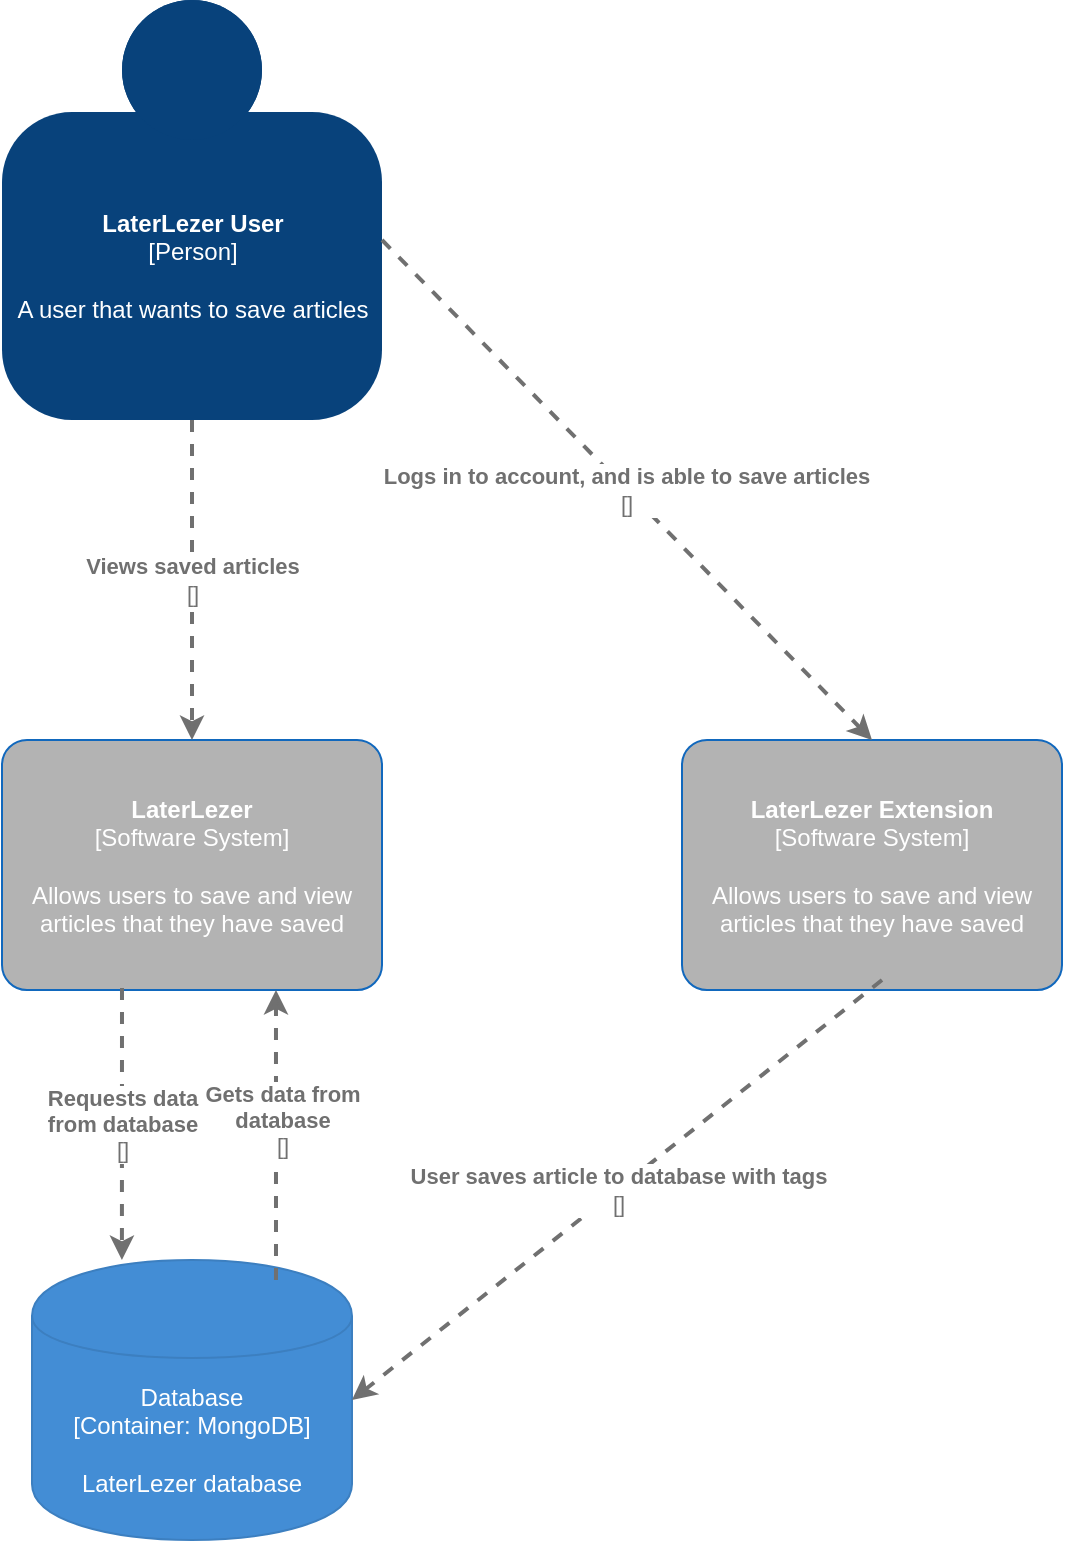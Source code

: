 <mxfile version="14.0.0" type="device" pages="6"><diagram id="Jec-MqO2vrfHxs2YKtCE" name="Page-1"><mxGraphModel dx="493" dy="737" grid="1" gridSize="10" guides="1" tooltips="1" connect="1" arrows="1" fold="1" page="1" pageScale="1" pageWidth="1169" pageHeight="827" math="0" shadow="0"><root><mxCell id="0"/><mxCell id="1" parent="0"/><object placeholders="1" c4Name="LaterLezer User" c4Type="Person" c4Description="A user that wants to save articles " label="&lt;b&gt;%c4Name%&lt;/b&gt;&lt;div&gt;[%c4Type%]&lt;/div&gt;&lt;br&gt;&lt;div&gt;%c4Description%&lt;/div&gt;" id="h9VVBNxlwO1O2h5tpY1J-1"><mxCell style="html=1;dashed=0;whitespace=wrap;fillColor=#08427b;strokeColor=none;fontColor=#ffffff;shape=mxgraph.c4.person;align=center;metaEdit=1;points=[[0.5,0,0],[1,0.5,0],[1,0.75,0],[0.75,1,0],[0.5,1,0],[0.25,1,0],[0,0.75,0],[0,0.5,0]];metaData={&quot;c4Type&quot;:{&quot;editable&quot;:false}};" vertex="1" parent="1"><mxGeometry x="1763" y="662" width="190" height="210" as="geometry"/></mxCell></object><object placeholders="1" c4Name="LaterLezer" c4Type="Software System" c4Description="Allows users to save and view articles that they have saved" label="&lt;b&gt;%c4Name%&lt;/b&gt;&lt;div&gt;[%c4Type%]&lt;/div&gt;&lt;br&gt;&lt;div&gt;%c4Description%&lt;/div&gt;" id="h9VVBNxlwO1O2h5tpY1J-2"><mxCell style="rounded=1;whiteSpace=wrap;html=1;labelBackgroundColor=none;fillColor=#B3B3B3;fontColor=#ffffff;align=center;arcSize=10;strokeColor=#1168BD;metaEdit=1;metaData={&quot;c4Type&quot;:{&quot;editable&quot;:false}};points=[[0.25,0,0],[0.5,0,0],[0.75,0,0],[1,0.25,0],[1,0.5,0],[1,0.75,0],[0.75,1,0],[0.5,1,0],[0.25,1,0],[0,0.75,0],[0,0.5,0],[0,0.25,0]];" vertex="1" parent="1"><mxGeometry x="1763" y="1032" width="190" height="125" as="geometry"/></mxCell></object><object placeholders="1" c4Type="Relationship" c4Technology="" c4Description="Views saved articles" label="&lt;div style=&quot;text-align: left&quot;&gt;&lt;div style=&quot;text-align: center&quot;&gt;&lt;b&gt;%c4Description%&lt;/b&gt;&lt;/div&gt;&lt;div style=&quot;text-align: center&quot;&gt;[%c4Technology%]&lt;/div&gt;&lt;/div&gt;" id="h9VVBNxlwO1O2h5tpY1J-3"><mxCell style="edgeStyle=none;rounded=0;html=1;jettySize=auto;orthogonalLoop=1;strokeColor=#707070;strokeWidth=2;fontColor=#707070;jumpStyle=none;dashed=1;metaEdit=1;metaData={&quot;c4Type&quot;:{&quot;editable&quot;:false}};exitX=0.5;exitY=1;exitDx=0;exitDy=0;exitPerimeter=0;entryX=0.5;entryY=0;entryDx=0;entryDy=0;entryPerimeter=0;" edge="1" parent="1" source="h9VVBNxlwO1O2h5tpY1J-1" target="h9VVBNxlwO1O2h5tpY1J-2"><mxGeometry width="160" relative="1" as="geometry"><mxPoint x="1843" y="872" as="sourcePoint"/><mxPoint x="1843" y="1049" as="targetPoint"/><Array as="points"><mxPoint x="1858" y="1012"/></Array></mxGeometry></mxCell></object><object placeholders="1" c4Name="LaterLezer Extension" c4Type="Software System" c4Description="Allows users to save and view articles that they have saved" label="&lt;b&gt;%c4Name%&lt;/b&gt;&lt;div&gt;[%c4Type%]&lt;/div&gt;&lt;br&gt;&lt;div&gt;%c4Description%&lt;/div&gt;" id="h9VVBNxlwO1O2h5tpY1J-4"><mxCell style="rounded=1;whiteSpace=wrap;html=1;labelBackgroundColor=none;fillColor=#B3B3B3;fontColor=#ffffff;align=center;arcSize=10;strokeColor=#1168BD;metaEdit=1;metaData={&quot;c4Type&quot;:{&quot;editable&quot;:false}};points=[[0.25,0,0],[0.5,0,0],[0.75,0,0],[1,0.25,0],[1,0.5,0],[1,0.75,0],[0.75,1,0],[0.5,1,0],[0.25,1,0],[0,0.75,0],[0,0.5,0],[0,0.25,0]];" vertex="1" parent="1"><mxGeometry x="2103" y="1032" width="190" height="125" as="geometry"/></mxCell></object><object placeholders="1" c4Type="Relationship" c4Technology="" c4Description="Logs in to account, and is able to save articles" label="&lt;div style=&quot;text-align: left&quot;&gt;&lt;div style=&quot;text-align: center&quot;&gt;&lt;b&gt;%c4Description%&lt;/b&gt;&lt;/div&gt;&lt;div style=&quot;text-align: center&quot;&gt;[%c4Technology%]&lt;/div&gt;&lt;/div&gt;" id="h9VVBNxlwO1O2h5tpY1J-5"><mxCell style="edgeStyle=none;rounded=0;html=1;entryX=0.5;entryY=0;jettySize=auto;orthogonalLoop=1;strokeColor=#707070;strokeWidth=2;fontColor=#707070;jumpStyle=none;dashed=1;metaEdit=1;metaData={&quot;c4Type&quot;:{&quot;editable&quot;:false}};entryDx=0;entryDy=0;entryPerimeter=0;" edge="1" parent="1" target="h9VVBNxlwO1O2h5tpY1J-4"><mxGeometry width="160" relative="1" as="geometry"><mxPoint x="1953" y="782" as="sourcePoint"/><mxPoint x="2113" y="782" as="targetPoint"/></mxGeometry></mxCell></object><object placeholders="1" c4Type="Database" c4Technology="MongoDB" c4Description="LaterLezer database" label="%c4Type%&lt;div&gt;[Container:&amp;nbsp;%c4Technology%]&lt;/div&gt;&lt;br&gt;&lt;div&gt;%c4Description%&lt;/div&gt;" id="h9VVBNxlwO1O2h5tpY1J-6"><mxCell style="shape=cylinder;whiteSpace=wrap;html=1;boundedLbl=1;rounded=0;labelBackgroundColor=none;fillColor=#438DD5;fontSize=12;fontColor=#ffffff;align=center;strokeColor=#3C7FC0;metaEdit=1;points=[[0.5,0,0],[1,0.25,0],[1,0.5,0],[1,0.75,0],[0.5,1,0],[0,0.75,0],[0,0.5,0],[0,0.25,0]];metaData={&quot;c4Type&quot;:{&quot;editable&quot;:false}};" vertex="1" parent="1"><mxGeometry x="1778" y="1292" width="160" height="140" as="geometry"/></mxCell></object><object placeholders="1" c4Type="Relationship" c4Technology="" c4Description="User saves article to database with tags" label="&lt;div style=&quot;text-align: left&quot;&gt;&lt;div style=&quot;text-align: center&quot;&gt;&lt;b&gt;%c4Description%&lt;/b&gt;&lt;/div&gt;&lt;div style=&quot;text-align: center&quot;&gt;[%c4Technology%]&lt;/div&gt;&lt;/div&gt;" id="h9VVBNxlwO1O2h5tpY1J-7"><mxCell style="edgeStyle=none;rounded=0;html=1;entryX=1;entryY=0.5;jettySize=auto;orthogonalLoop=1;strokeColor=#707070;strokeWidth=2;fontColor=#707070;jumpStyle=none;dashed=1;metaEdit=1;metaData={&quot;c4Type&quot;:{&quot;editable&quot;:false}};entryDx=0;entryDy=0;entryPerimeter=0;" edge="1" parent="1" target="h9VVBNxlwO1O2h5tpY1J-6"><mxGeometry width="160" relative="1" as="geometry"><mxPoint x="2203" y="1152" as="sourcePoint"/><mxPoint x="2363" y="1152" as="targetPoint"/></mxGeometry></mxCell></object><object placeholders="1" c4Type="Relationship" c4Technology="" c4Description="Requests data &#10;from database" label="&lt;div style=&quot;text-align: left&quot;&gt;&lt;div style=&quot;text-align: center&quot;&gt;&lt;b&gt;%c4Description%&lt;/b&gt;&lt;/div&gt;&lt;div style=&quot;text-align: center&quot;&gt;[%c4Technology%]&lt;/div&gt;&lt;/div&gt;" id="h9VVBNxlwO1O2h5tpY1J-8"><mxCell style="edgeStyle=none;rounded=0;html=1;jettySize=auto;orthogonalLoop=1;strokeColor=#707070;strokeWidth=2;fontColor=#707070;jumpStyle=none;dashed=1;metaEdit=1;metaData={&quot;c4Type&quot;:{&quot;editable&quot;:false}};entryX=0.281;entryY=0;entryDx=0;entryDy=0;entryPerimeter=0;" edge="1" parent="1" target="h9VVBNxlwO1O2h5tpY1J-6"><mxGeometry width="160" relative="1" as="geometry"><mxPoint x="1823" y="1156" as="sourcePoint"/><mxPoint x="1807" y="1292" as="targetPoint"/></mxGeometry></mxCell></object><object placeholders="1" c4Type="Relationship" c4Technology="" c4Description="Gets data from&#10;database" label="&lt;div style=&quot;text-align: left&quot;&gt;&lt;div style=&quot;text-align: center&quot;&gt;&lt;b&gt;%c4Description%&lt;/b&gt;&lt;/div&gt;&lt;div style=&quot;text-align: center&quot;&gt;[%c4Technology%]&lt;/div&gt;&lt;/div&gt;" id="h9VVBNxlwO1O2h5tpY1J-9"><mxCell style="edgeStyle=none;rounded=0;html=1;jettySize=auto;orthogonalLoop=1;strokeColor=#707070;strokeWidth=2;fontColor=#707070;jumpStyle=none;dashed=1;metaEdit=1;metaData={&quot;c4Type&quot;:{&quot;editable&quot;:false}};entryX=0.721;entryY=1;entryDx=0;entryDy=0;entryPerimeter=0;" edge="1" parent="1" target="h9VVBNxlwO1O2h5tpY1J-2"><mxGeometry x="0.103" y="-3" width="160" relative="1" as="geometry"><mxPoint x="1900" y="1302" as="sourcePoint"/><mxPoint x="1878" y="1162" as="targetPoint"/><mxPoint as="offset"/></mxGeometry></mxCell></object></root></mxGraphModel></diagram><diagram name="Container" id="YhIlojCVX1c6Z85Wyzor"><mxGraphModel dx="1662" dy="737" grid="1" gridSize="10" guides="1" tooltips="1" connect="1" arrows="1" fold="1" page="1" pageScale="1" pageWidth="827" pageHeight="1169" math="0" shadow="0"><root><mxCell id="udGpk45Q2vmAcPDtTjUJ-0"/><mxCell id="udGpk45Q2vmAcPDtTjUJ-1" parent="udGpk45Q2vmAcPDtTjUJ-0"/><object placeholders="1" c4Name="LaterLezer user" c4Type="Person" c4Description="A user of the LaterLezer apps" label="&lt;b&gt;%c4Name%&lt;/b&gt;&lt;div&gt;[%c4Type%]&lt;/div&gt;&lt;br&gt;&lt;div&gt;%c4Description%&lt;/div&gt;" id="udGpk45Q2vmAcPDtTjUJ-2"><mxCell style="html=1;dashed=0;whitespace=wrap;fillColor=#08427b;strokeColor=none;fontColor=#ffffff;shape=mxgraph.c4.person;align=center;metaEdit=1;points=[[0.5,0,0],[1,0.5,0],[1,0.75,0],[0.75,1,0],[0.5,1,0],[0.25,1,0],[0,0.75,0],[0,0.5,0]];metaData={&quot;c4Type&quot;:{&quot;editable&quot;:false}};" parent="udGpk45Q2vmAcPDtTjUJ-1" vertex="1"><mxGeometry x="260" y="190" width="170" height="170" as="geometry"/></mxCell></object><mxCell id="udGpk45Q2vmAcPDtTjUJ-5" value="" style="endArrow=none;dashed=1;html=1;" parent="udGpk45Q2vmAcPDtTjUJ-1" edge="1"><mxGeometry width="50" height="50" relative="1" as="geometry"><mxPoint x="30" y="480" as="sourcePoint"/><mxPoint x="670" y="480" as="targetPoint"/></mxGeometry></mxCell><mxCell id="udGpk45Q2vmAcPDtTjUJ-7" value="" style="endArrow=none;dashed=1;html=1;" parent="udGpk45Q2vmAcPDtTjUJ-1" edge="1"><mxGeometry width="50" height="50" relative="1" as="geometry"><mxPoint x="30" y="910" as="sourcePoint"/><mxPoint x="30" y="480" as="targetPoint"/></mxGeometry></mxCell><mxCell id="udGpk45Q2vmAcPDtTjUJ-8" value="" style="endArrow=none;dashed=1;html=1;" parent="udGpk45Q2vmAcPDtTjUJ-1" edge="1"><mxGeometry width="50" height="50" relative="1" as="geometry"><mxPoint x="670" y="910" as="sourcePoint"/><mxPoint x="670" y="480" as="targetPoint"/></mxGeometry></mxCell><mxCell id="udGpk45Q2vmAcPDtTjUJ-9" value="" style="endArrow=none;dashed=1;html=1;" parent="udGpk45Q2vmAcPDtTjUJ-1" edge="1"><mxGeometry width="50" height="50" relative="1" as="geometry"><mxPoint x="30" y="910" as="sourcePoint"/><mxPoint x="670" y="910" as="targetPoint"/><Array as="points"/></mxGeometry></mxCell><object placeholders="1" c4Name="Webserver" c4Type="Component" c4Technology="Node.js" c4Description="Hosts the single page applications" label="&lt;b&gt;%c4Name%&lt;/b&gt;&lt;div&gt;[%c4Type%: %c4Technology%]&lt;/div&gt;&lt;br&gt;&lt;div&gt;%c4Description%&lt;/div&gt;" id="udGpk45Q2vmAcPDtTjUJ-12"><mxCell style="rounded=1;whiteSpace=wrap;html=1;labelBackgroundColor=none;fillColor=#438DD5;fontColor=#ffffff;align=center;arcSize=10;strokeColor=#3C7FC0;metaEdit=1;metaData={&quot;c4Type&quot;:{&quot;editable&quot;:true}};points=[[0.25,0,0],[0.5,0,0],[0.75,0,0],[1,0.25,0],[1,0.5,0],[1,0.75,0],[0.75,1,0],[0.5,1,0],[0.25,1,0],[0,0.75,0],[0,0.5,0],[0,0.25,0]];" parent="udGpk45Q2vmAcPDtTjUJ-1" vertex="1"><mxGeometry x="40" y="490" width="160" height="120" as="geometry"/></mxCell></object><object placeholders="1" c4Name="LaterLezer Web application" c4Type="Component" c4Technology="React and javascript" c4Description="Alows the user to read saved articles, filter the articles by tags and manage the saved articles " label="&lt;b&gt;%c4Name%&lt;/b&gt;&lt;div&gt;[%c4Type%: %c4Technology%]&lt;/div&gt;&lt;br&gt;&lt;div&gt;%c4Description%&lt;/div&gt;" id="udGpk45Q2vmAcPDtTjUJ-13"><mxCell style="rounded=1;whiteSpace=wrap;html=1;labelBackgroundColor=none;fillColor=#438DD5;fontColor=#ffffff;align=center;arcSize=10;strokeColor=#3C7FC0;metaEdit=1;metaData={&quot;c4Type&quot;:{&quot;editable&quot;:true}};points=[[0.25,0,0],[0.5,0,0],[0.75,0,0],[1,0.25,0],[1,0.5,0],[1,0.75,0],[0.75,1,0],[0.5,1,0],[0.25,1,0],[0,0.75,0],[0,0.5,0],[0,0.25,0]];" parent="udGpk45Q2vmAcPDtTjUJ-1" vertex="1"><mxGeometry x="320" y="490" width="160" height="120" as="geometry"/></mxCell></object><object placeholders="1" c4Name="LaterLezer Web Extension" c4Type="Component" c4Technology="React and javascript" c4Description="Allows the user to log in to their account, and save articles with tags" label="&lt;b&gt;%c4Name%&lt;/b&gt;&lt;div&gt;[%c4Type%: %c4Technology%]&lt;/div&gt;&lt;br&gt;&lt;div&gt;%c4Description%&lt;/div&gt;" id="udGpk45Q2vmAcPDtTjUJ-16"><mxCell style="rounded=1;whiteSpace=wrap;html=1;labelBackgroundColor=none;fillColor=#438DD5;fontColor=#ffffff;align=center;arcSize=10;strokeColor=#3C7FC0;metaEdit=1;metaData={&quot;c4Type&quot;:{&quot;editable&quot;:true}};points=[[0.25,0,0],[0.5,0,0],[0.75,0,0],[1,0.25,0],[1,0.5,0],[1,0.75,0],[0.75,1,0],[0.5,1,0],[0.25,1,0],[0,0.75,0],[0,0.5,0],[0,0.25,0]];" parent="udGpk45Q2vmAcPDtTjUJ-1" vertex="1"><mxGeometry x="500" y="490" width="160" height="120" as="geometry"/></mxCell></object><object placeholders="1" c4Name="API Application" c4Type="Component" c4Technology="Express.js and javascript" c4Description="Provides access to data in the database" label="&lt;b&gt;%c4Name%&lt;/b&gt;&lt;div&gt;[%c4Type%: %c4Technology%]&lt;/div&gt;&lt;br&gt;&lt;div&gt;%c4Description%&lt;/div&gt;" id="udGpk45Q2vmAcPDtTjUJ-18"><mxCell style="rounded=1;whiteSpace=wrap;html=1;labelBackgroundColor=none;fillColor=#438DD5;fontColor=#ffffff;align=center;arcSize=10;strokeColor=#3C7FC0;metaEdit=1;metaData={&quot;c4Type&quot;:{&quot;editable&quot;:true}};points=[[0.25,0,0],[0.5,0,0],[0.75,0,0],[1,0.25,0],[1,0.5,0],[1,0.75,0],[0.75,1,0],[0.5,1,0],[0.25,1,0],[0,0.75,0],[0,0.5,0],[0,0.25,0]];" parent="udGpk45Q2vmAcPDtTjUJ-1" vertex="1"><mxGeometry x="414" y="760" width="160" height="120" as="geometry"/></mxCell></object><object placeholders="1" c4Type="Database" c4Technology="MongoDB" c4Description="Database" label="%c4Type%&lt;div&gt;[Container:&amp;nbsp;%c4Technology%]&lt;/div&gt;&lt;br&gt;&lt;div&gt;%c4Description%&lt;/div&gt;" id="udGpk45Q2vmAcPDtTjUJ-21"><mxCell style="shape=cylinder;whiteSpace=wrap;html=1;boundedLbl=1;rounded=0;labelBackgroundColor=none;fillColor=#438DD5;fontSize=12;fontColor=#ffffff;align=center;strokeColor=#3C7FC0;metaEdit=1;points=[[0.5,0,0],[1,0.25,0],[1,0.5,0],[1,0.75,0],[0.5,1,0],[0,0.75,0],[0,0.5,0],[0,0.25,0]];metaData={&quot;c4Type&quot;:{&quot;editable&quot;:false}};" parent="udGpk45Q2vmAcPDtTjUJ-1" vertex="1"><mxGeometry x="50" y="750" width="160" height="140" as="geometry"/></mxCell></object><object placeholders="1" c4Type="Relationship" c4Technology="Express / Mongoose" c4Description="Api requests to database (5)" label="&lt;div style=&quot;text-align: left&quot;&gt;&lt;div style=&quot;text-align: center&quot;&gt;&lt;b&gt;%c4Description%&lt;/b&gt;&lt;/div&gt;&lt;div style=&quot;text-align: center&quot;&gt;[%c4Technology%]&lt;/div&gt;&lt;/div&gt;" id="udGpk45Q2vmAcPDtTjUJ-22"><mxCell style="edgeStyle=none;rounded=0;html=1;entryX=1;entryY=0.25;jettySize=auto;orthogonalLoop=1;strokeColor=#707070;strokeWidth=2;fontColor=#707070;jumpStyle=none;dashed=1;metaEdit=1;metaData={&quot;c4Type&quot;:{&quot;editable&quot;:false}};entryDx=0;entryDy=0;entryPerimeter=0;" parent="udGpk45Q2vmAcPDtTjUJ-1" target="udGpk45Q2vmAcPDtTjUJ-21" edge="1"><mxGeometry width="160" relative="1" as="geometry"><mxPoint x="410" y="785" as="sourcePoint"/><mxPoint x="570" y="820" as="targetPoint"/></mxGeometry></mxCell></object><object placeholders="1" c4Type="Relationship" c4Technology="HTTP" c4Description="User requests LaterLezer site (1)" label="&lt;div style=&quot;text-align: left&quot;&gt;&lt;div style=&quot;text-align: center&quot;&gt;&lt;b&gt;%c4Description%&lt;/b&gt;&lt;/div&gt;&lt;div style=&quot;text-align: center&quot;&gt;[%c4Technology%]&lt;/div&gt;&lt;/div&gt;" id="9fmsg6Ig55NMsMT3eTqA-0"><mxCell style="edgeStyle=none;rounded=0;html=1;entryX=0.25;entryY=0;jettySize=auto;orthogonalLoop=1;strokeColor=#707070;strokeWidth=2;fontColor=#707070;jumpStyle=none;dashed=1;metaEdit=1;metaData={&quot;c4Type&quot;:{&quot;editable&quot;:false}};entryDx=0;entryDy=0;entryPerimeter=0;exitX=0;exitY=0.75;exitDx=0;exitDy=0;exitPerimeter=0;" parent="udGpk45Q2vmAcPDtTjUJ-1" source="udGpk45Q2vmAcPDtTjUJ-2" target="udGpk45Q2vmAcPDtTjUJ-12" edge="1"><mxGeometry width="160" relative="1" as="geometry"><mxPoint x="220" y="350" as="sourcePoint"/><mxPoint x="310" y="370" as="targetPoint"/></mxGeometry></mxCell></object><object placeholders="1" c4Type="Relationship" c4Technology="HTTP" c4Description="Redirects user to SPA (2)" label="&lt;div style=&quot;text-align: left&quot;&gt;&lt;div style=&quot;text-align: center&quot;&gt;&lt;b&gt;%c4Description%&lt;/b&gt;&lt;/div&gt;&lt;div style=&quot;text-align: center&quot;&gt;[%c4Technology%]&lt;/div&gt;&lt;/div&gt;" id="9fmsg6Ig55NMsMT3eTqA-1"><mxCell style="edgeStyle=none;rounded=0;html=1;entryX=0.25;entryY=1;jettySize=auto;orthogonalLoop=1;strokeColor=#707070;strokeWidth=2;fontColor=#707070;jumpStyle=none;dashed=1;metaEdit=1;metaData={&quot;c4Type&quot;:{&quot;editable&quot;:false}};entryDx=0;entryDy=0;entryPerimeter=0;exitX=1;exitY=0.025;exitDx=0;exitDy=0;exitPerimeter=0;" parent="udGpk45Q2vmAcPDtTjUJ-1" source="udGpk45Q2vmAcPDtTjUJ-12" target="udGpk45Q2vmAcPDtTjUJ-2" edge="1"><mxGeometry x="0.137" y="-5" width="160" relative="1" as="geometry"><mxPoint x="150" y="490" as="sourcePoint"/><mxPoint x="310" y="490" as="targetPoint"/><mxPoint as="offset"/></mxGeometry></mxCell></object><object placeholders="1" c4Type="Relationship" c4Technology="HTTP" c4Description="User gets access to &#10;LaterLezer app (3)" label="&lt;div style=&quot;text-align: left&quot;&gt;&lt;div style=&quot;text-align: center&quot;&gt;&lt;b&gt;%c4Description%&lt;/b&gt;&lt;/div&gt;&lt;div style=&quot;text-align: center&quot;&gt;[%c4Technology%]&lt;/div&gt;&lt;/div&gt;" id="9fmsg6Ig55NMsMT3eTqA-3"><mxCell style="edgeStyle=none;rounded=0;html=1;entryX=0.5;entryY=0;jettySize=auto;orthogonalLoop=1;strokeColor=#707070;strokeWidth=2;fontColor=#707070;jumpStyle=none;dashed=1;metaEdit=1;metaData={&quot;c4Type&quot;:{&quot;editable&quot;:false}};entryDx=0;entryDy=0;entryPerimeter=0;" parent="udGpk45Q2vmAcPDtTjUJ-1" target="udGpk45Q2vmAcPDtTjUJ-13" edge="1"><mxGeometry x="0.434" y="8" width="160" relative="1" as="geometry"><mxPoint x="340" y="360" as="sourcePoint"/><mxPoint x="500" y="360" as="targetPoint"/><mxPoint as="offset"/></mxGeometry></mxCell></object><object placeholders="1" c4Type="Relationship" c4Technology="HTTP / Javascript / React" c4Description="User requests data (4)" label="&lt;div style=&quot;text-align: left&quot;&gt;&lt;div style=&quot;text-align: center&quot;&gt;&lt;b&gt;%c4Description%&lt;/b&gt;&lt;/div&gt;&lt;div style=&quot;text-align: center&quot;&gt;[%c4Technology%]&lt;/div&gt;&lt;/div&gt;" id="9fmsg6Ig55NMsMT3eTqA-4"><mxCell style="edgeStyle=none;rounded=0;html=1;entryX=0.038;entryY=-0.025;jettySize=auto;orthogonalLoop=1;strokeColor=#707070;strokeWidth=2;fontColor=#707070;jumpStyle=none;dashed=1;metaEdit=1;metaData={&quot;c4Type&quot;:{&quot;editable&quot;:false}};entryDx=0;entryDy=0;entryPerimeter=0;" parent="udGpk45Q2vmAcPDtTjUJ-1" target="udGpk45Q2vmAcPDtTjUJ-18" edge="1"><mxGeometry x="0.018" y="-26" width="160" relative="1" as="geometry"><mxPoint x="390" y="610" as="sourcePoint"/><mxPoint x="550" y="610" as="targetPoint"/><mxPoint as="offset"/></mxGeometry></mxCell></object><object placeholders="1" c4Type="Relationship" c4Technology="HTTP, javascript &#10;/ React" c4Description="User makes &#10;API request" label="&lt;div style=&quot;text-align: left&quot;&gt;&lt;div style=&quot;text-align: center&quot;&gt;&lt;b&gt;%c4Description%&lt;/b&gt;&lt;/div&gt;&lt;div style=&quot;text-align: center&quot;&gt;[%c4Technology%]&lt;/div&gt;&lt;/div&gt;" id="9fmsg6Ig55NMsMT3eTqA-5"><mxCell style="edgeStyle=none;rounded=0;html=1;entryX=0.706;entryY=-0.025;jettySize=auto;orthogonalLoop=1;strokeColor=#707070;strokeWidth=2;fontColor=#707070;jumpStyle=none;dashed=1;metaEdit=1;metaData={&quot;c4Type&quot;:{&quot;editable&quot;:false}};entryDx=0;entryDy=0;entryPerimeter=0;exitX=0.25;exitY=1;exitDx=0;exitDy=0;exitPerimeter=0;" parent="udGpk45Q2vmAcPDtTjUJ-1" source="udGpk45Q2vmAcPDtTjUJ-16" target="udGpk45Q2vmAcPDtTjUJ-18" edge="1"><mxGeometry x="-0.086" y="10" width="160" relative="1" as="geometry"><mxPoint x="570" y="610" as="sourcePoint"/><mxPoint x="730" y="610" as="targetPoint"/><mxPoint as="offset"/></mxGeometry></mxCell></object><object placeholders="1" c4Type="Relationship" c4Technology="Mongoose / Express" c4Description="Returns response to API (6)" label="&lt;div style=&quot;text-align: left&quot;&gt;&lt;div style=&quot;text-align: center&quot;&gt;&lt;b&gt;%c4Description%&lt;/b&gt;&lt;/div&gt;&lt;div style=&quot;text-align: center&quot;&gt;[%c4Technology%]&lt;/div&gt;&lt;/div&gt;" id="9fmsg6Ig55NMsMT3eTqA-6"><mxCell style="edgeStyle=none;rounded=0;html=1;jettySize=auto;orthogonalLoop=1;strokeColor=#707070;strokeWidth=2;fontColor=#707070;jumpStyle=none;dashed=1;metaEdit=1;metaData={&quot;c4Type&quot;:{&quot;editable&quot;:false}};" parent="udGpk45Q2vmAcPDtTjUJ-1" edge="1"><mxGeometry width="160" relative="1" as="geometry"><mxPoint x="210" y="840" as="sourcePoint"/><mxPoint x="410" y="840" as="targetPoint"/></mxGeometry></mxCell></object><object placeholders="1" c4Type="Relationship" c4Technology="HTTP" c4Description="Returns data" label="&lt;div style=&quot;text-align: left&quot;&gt;&lt;div style=&quot;text-align: center&quot;&gt;&lt;b&gt;%c4Description%&lt;/b&gt;&lt;/div&gt;&lt;div style=&quot;text-align: center&quot;&gt;[%c4Technology%]&lt;/div&gt;&lt;/div&gt;" id="9fmsg6Ig55NMsMT3eTqA-7"><mxCell style="edgeStyle=none;rounded=0;html=1;entryX=0.7;entryY=1.017;jettySize=auto;orthogonalLoop=1;strokeColor=#707070;strokeWidth=2;fontColor=#707070;jumpStyle=none;dashed=1;metaEdit=1;metaData={&quot;c4Type&quot;:{&quot;editable&quot;:false}};entryDx=0;entryDy=0;entryPerimeter=0;" parent="udGpk45Q2vmAcPDtTjUJ-1" target="udGpk45Q2vmAcPDtTjUJ-13" edge="1"><mxGeometry x="0.427" y="-18" width="160" relative="1" as="geometry"><mxPoint x="470" y="760" as="sourcePoint"/><mxPoint x="630" y="760" as="targetPoint"/><mxPoint as="offset"/></mxGeometry></mxCell></object><object placeholders="1" c4Type="Relationship" c4Technology="HTTP / Javascript &#10;/ React" c4Description="Returns data" label="&lt;div style=&quot;text-align: left&quot;&gt;&lt;div style=&quot;text-align: center&quot;&gt;&lt;b&gt;%c4Description%&lt;/b&gt;&lt;/div&gt;&lt;div style=&quot;text-align: center&quot;&gt;[%c4Technology%]&lt;/div&gt;&lt;/div&gt;" id="9fmsg6Ig55NMsMT3eTqA-8"><mxCell style="edgeStyle=none;rounded=0;html=1;entryX=0.75;entryY=1;jettySize=auto;orthogonalLoop=1;strokeColor=#707070;strokeWidth=2;fontColor=#707070;jumpStyle=none;dashed=1;metaEdit=1;metaData={&quot;c4Type&quot;:{&quot;editable&quot;:false}};entryDx=0;entryDy=0;entryPerimeter=0;" parent="udGpk45Q2vmAcPDtTjUJ-1" target="udGpk45Q2vmAcPDtTjUJ-16" edge="1"><mxGeometry x="-0.051" y="-38" width="160" relative="1" as="geometry"><mxPoint x="570" y="780" as="sourcePoint"/><mxPoint x="730" y="780" as="targetPoint"/><mxPoint as="offset"/></mxGeometry></mxCell></object></root></mxGraphModel></diagram><diagram name="Extension-component" id="pNBlLM1SMBNJdDXOnQV5"><mxGraphModel dx="1662" dy="737" grid="1" gridSize="10" guides="1" tooltips="1" connect="1" arrows="1" fold="1" page="1" pageScale="1" pageWidth="827" pageHeight="1169" math="0" shadow="0"><root><mxCell id="ya5SOKah1sXtyAgHR--F-0"/><mxCell id="ya5SOKah1sXtyAgHR--F-1" parent="ya5SOKah1sXtyAgHR--F-0"/><object placeholders="1" c4Name="LaterLezer Extension" c4Type="Container" c4Technology="React / javascript" c4Description="Provides the user the ability to save articles without using the single page application" label="&lt;b&gt;%c4Name%&lt;/b&gt;&lt;div&gt;[%c4Type%: %c4Technology%]&lt;/div&gt;&lt;br&gt;&lt;div&gt;%c4Description%&lt;/div&gt;" id="ya5SOKah1sXtyAgHR--F-2"><mxCell style="rounded=1;whiteSpace=wrap;html=1;labelBackgroundColor=none;fillColor=#438DD5;fontColor=#ffffff;align=center;arcSize=10;strokeColor=#3C7FC0;metaEdit=1;metaData={&quot;c4Type&quot;:{&quot;editable&quot;:true}};points=[[0.25,0,0],[0.5,0,0],[0.75,0,0],[1,0.25,0],[1,0.5,0],[1,0.75,0],[0.75,1,0],[0.5,1,0],[0.25,1,0],[0,0.75,0],[0,0.5,0],[0,0.25,0]];" parent="ya5SOKah1sXtyAgHR--F-1" vertex="1"><mxGeometry x="240" y="20" width="310" height="200" as="geometry"/></mxCell></object><mxCell id="ya5SOKah1sXtyAgHR--F-3" value="" style="endArrow=none;dashed=1;html=1;" parent="ya5SOKah1sXtyAgHR--F-1" edge="1"><mxGeometry width="50" height="50" relative="1" as="geometry"><mxPoint x="120" y="270" as="sourcePoint"/><mxPoint x="680" y="270" as="targetPoint"/></mxGeometry></mxCell><mxCell id="ya5SOKah1sXtyAgHR--F-4" value="" style="endArrow=none;dashed=1;html=1;" parent="ya5SOKah1sXtyAgHR--F-1" edge="1"><mxGeometry width="50" height="50" relative="1" as="geometry"><mxPoint x="120" y="700" as="sourcePoint"/><mxPoint x="680" y="700" as="targetPoint"/></mxGeometry></mxCell><mxCell id="ya5SOKah1sXtyAgHR--F-5" value="" style="endArrow=none;dashed=1;html=1;" parent="ya5SOKah1sXtyAgHR--F-1" edge="1"><mxGeometry width="50" height="50" relative="1" as="geometry"><mxPoint x="120" y="700" as="sourcePoint"/><mxPoint x="120" y="270" as="targetPoint"/></mxGeometry></mxCell><mxCell id="ya5SOKah1sXtyAgHR--F-6" value="" style="endArrow=none;dashed=1;html=1;" parent="ya5SOKah1sXtyAgHR--F-1" edge="1"><mxGeometry width="50" height="50" relative="1" as="geometry"><mxPoint x="680" y="700" as="sourcePoint"/><mxPoint x="680" y="270" as="targetPoint"/></mxGeometry></mxCell><object placeholders="1" c4Name="Login" c4Type="Component&#10;Component" c4Technology="Javascript / React" c4Description="Allows the user to login. This enables the user to save articles" label="&lt;b&gt;%c4Name%&lt;/b&gt;&lt;div&gt;[%c4Type%: %c4Technology%]&lt;/div&gt;&lt;br&gt;&lt;div&gt;%c4Description%&lt;/div&gt;" id="ya5SOKah1sXtyAgHR--F-8"><mxCell style="rounded=1;whiteSpace=wrap;html=1;labelBackgroundColor=none;fillColor=#85BBF0;fontColor=#ffffff;align=center;arcSize=10;strokeColor=#78A8D8;metaEdit=1;metaData={&quot;c4Type&quot;:{&quot;editable&quot;:true}};points=[[0.25,0,0],[0.5,0,0],[0.75,0,0],[1,0.25,0],[1,0.5,0],[1,0.75,0],[0.75,1,0],[0.5,1,0],[0.25,1,0],[0,0.75,0],[0,0.5,0],[0,0.25,0]];" parent="ya5SOKah1sXtyAgHR--F-1" vertex="1"><mxGeometry x="275" y="300" width="240" height="150" as="geometry"/></mxCell></object><object placeholders="1" c4Type="Relationship" c4Technology="React / javascript" c4Description="Opens the webextension" label="&lt;div style=&quot;text-align: left&quot;&gt;&lt;div style=&quot;text-align: center&quot;&gt;&lt;b&gt;%c4Description%&lt;/b&gt;&lt;/div&gt;&lt;div style=&quot;text-align: center&quot;&gt;[%c4Technology%]&lt;/div&gt;&lt;/div&gt;" id="ya5SOKah1sXtyAgHR--F-9"><mxCell style="edgeStyle=none;rounded=0;html=1;entryX=0.5;entryY=0;jettySize=auto;orthogonalLoop=1;strokeColor=#707070;strokeWidth=2;fontColor=#707070;jumpStyle=none;dashed=1;metaEdit=1;metaData={&quot;c4Type&quot;:{&quot;editable&quot;:false}};entryDx=0;entryDy=0;entryPerimeter=0;exitX=0.5;exitY=1;exitDx=0;exitDy=0;exitPerimeter=0;" parent="ya5SOKah1sXtyAgHR--F-1" source="ya5SOKah1sXtyAgHR--F-2" target="ya5SOKah1sXtyAgHR--F-8" edge="1"><mxGeometry width="160" relative="1" as="geometry"><mxPoint x="150" y="220" as="sourcePoint"/><mxPoint x="310" y="220" as="targetPoint"/></mxGeometry></mxCell></object><object placeholders="1" c4Name="Article component" c4Type="Component" c4Technology="Javascript / React" c4Description="Alows the user to save acticles and assign tags to them" label="&lt;b&gt;%c4Name%&lt;/b&gt;&lt;div&gt;[%c4Type%: %c4Technology%]&lt;/div&gt;&lt;br&gt;&lt;div&gt;%c4Description%&lt;/div&gt;" id="exiL279-JVASwnHVtG0--0"><mxCell style="rounded=1;whiteSpace=wrap;html=1;labelBackgroundColor=none;fillColor=#85BBF0;fontColor=#ffffff;align=center;arcSize=10;strokeColor=#78A8D8;metaEdit=1;metaData={&quot;c4Type&quot;:{&quot;editable&quot;:true}};points=[[0.25,0,0],[0.5,0,0],[0.75,0,0],[1,0.25,0],[1,0.5,0],[1,0.75,0],[0.75,1,0],[0.5,1,0],[0.25,1,0],[0,0.75,0],[0,0.5,0],[0,0.25,0]];" parent="ya5SOKah1sXtyAgHR--F-1" vertex="1"><mxGeometry x="275" y="510" width="240" height="150" as="geometry"/></mxCell></object><object placeholders="1" c4Type="Database" c4Technology="Technology" c4Description="Description" label="%c4Type%&lt;div&gt;[Container:&amp;nbsp;%c4Technology%]&lt;/div&gt;&lt;br&gt;&lt;div&gt;%c4Description%&lt;/div&gt;" id="exiL279-JVASwnHVtG0--2"><mxCell style="shape=cylinder;whiteSpace=wrap;html=1;boundedLbl=1;rounded=0;labelBackgroundColor=none;fillColor=#438DD5;fontSize=12;fontColor=#ffffff;align=center;strokeColor=#3C7FC0;metaEdit=1;points=[[0.5,0,0],[1,0.25,0],[1,0.5,0],[1,0.75,0],[0.5,1,0],[0,0.75,0],[0,0.5,0],[0,0.25,0]];metaData={&quot;c4Type&quot;:{&quot;editable&quot;:false}};" parent="ya5SOKah1sXtyAgHR--F-1" vertex="1"><mxGeometry x="512.5" y="760" width="160" height="140" as="geometry"/></mxCell></object><object placeholders="1" c4Name="API" c4Type="Component" c4Technology="Express / javascript" c4Description="Makes requests to the database" label="&lt;b&gt;%c4Name%&lt;/b&gt;&lt;div&gt;[%c4Type%: %c4Technology%]&lt;/div&gt;&lt;br&gt;&lt;div&gt;%c4Description%&lt;/div&gt;" id="exiL279-JVASwnHVtG0--3"><mxCell style="rounded=1;whiteSpace=wrap;html=1;labelBackgroundColor=none;fillColor=#438DD5;fontColor=#ffffff;align=center;arcSize=10;strokeColor=#3C7FC0;metaEdit=1;metaData={&quot;c4Type&quot;:{&quot;editable&quot;:false}};points=[[0.25,0,0],[0.5,0,0],[0.75,0,0],[1,0.25,0],[1,0.5,0],[1,0.75,0],[0.75,1,0],[0.5,1,0],[0.25,1,0],[0,0.75,0],[0,0.5,0],[0,0.25,0]];" parent="ya5SOKah1sXtyAgHR--F-1" vertex="1"><mxGeometry x="117.5" y="775" width="200" height="125" as="geometry"/></mxCell></object><object placeholders="1" c4Type="Relationship" c4Technology="Express / javascript" c4Description="Adds article to the &#10;database" label="&lt;div style=&quot;text-align: left&quot;&gt;&lt;div style=&quot;text-align: center&quot;&gt;&lt;b&gt;%c4Description%&lt;/b&gt;&lt;/div&gt;&lt;div style=&quot;text-align: center&quot;&gt;[%c4Technology%]&lt;/div&gt;&lt;/div&gt;" id="Efq4TvRyc83TCPB4e2Oj-0"><mxCell style="edgeStyle=none;rounded=0;html=1;jettySize=auto;orthogonalLoop=1;strokeColor=#707070;strokeWidth=2;fontColor=#707070;jumpStyle=none;dashed=1;metaEdit=1;metaData={&quot;c4Type&quot;:{&quot;editable&quot;:false}};" parent="ya5SOKah1sXtyAgHR--F-1" source="exiL279-JVASwnHVtG0--3" edge="1"><mxGeometry width="160" relative="1" as="geometry"><mxPoint x="317.5" y="837.5" as="sourcePoint"/><mxPoint x="507.5" y="838" as="targetPoint"/></mxGeometry></mxCell></object><object placeholders="1" c4Type="Relationship" c4Technology="HTTPS / javascript" c4Description="Makes api call to save article" label="&lt;div style=&quot;text-align: left&quot;&gt;&lt;div style=&quot;text-align: center&quot;&gt;&lt;b&gt;%c4Description%&lt;/b&gt;&lt;/div&gt;&lt;div style=&quot;text-align: center&quot;&gt;[%c4Technology%]&lt;/div&gt;&lt;/div&gt;" id="Efq4TvRyc83TCPB4e2Oj-1"><mxCell style="edgeStyle=none;rounded=0;html=1;jettySize=auto;orthogonalLoop=1;strokeColor=#707070;strokeWidth=2;fontColor=#707070;jumpStyle=none;dashed=1;metaEdit=1;metaData={&quot;c4Type&quot;:{&quot;editable&quot;:false}};" parent="ya5SOKah1sXtyAgHR--F-1" edge="1"><mxGeometry width="160" relative="1" as="geometry"><mxPoint x="330" y="660" as="sourcePoint"/><mxPoint x="260" y="773" as="targetPoint"/></mxGeometry></mxCell></object><object placeholders="1" c4Type="Relationship" c4Technology="javascript" c4Description="Logs in if credentials were correct" label="&lt;div style=&quot;text-align: left&quot;&gt;&lt;div style=&quot;text-align: center&quot;&gt;&lt;b&gt;%c4Description%&lt;/b&gt;&lt;/div&gt;&lt;div style=&quot;text-align: center&quot;&gt;[%c4Technology%]&lt;/div&gt;&lt;/div&gt;" id="Efq4TvRyc83TCPB4e2Oj-2"><mxCell style="edgeStyle=none;rounded=0;html=1;entryX=0.5;entryY=0;jettySize=auto;orthogonalLoop=1;strokeColor=#707070;strokeWidth=2;fontColor=#707070;jumpStyle=none;dashed=1;metaEdit=1;metaData={&quot;c4Type&quot;:{&quot;editable&quot;:false}};entryDx=0;entryDy=0;entryPerimeter=0;exitX=0.5;exitY=1;exitDx=0;exitDy=0;exitPerimeter=0;" parent="ya5SOKah1sXtyAgHR--F-1" source="ya5SOKah1sXtyAgHR--F-8" target="exiL279-JVASwnHVtG0--0" edge="1"><mxGeometry width="160" relative="1" as="geometry"><mxPoint x="390" y="450" as="sourcePoint"/><mxPoint x="550" y="450" as="targetPoint"/></mxGeometry></mxCell></object><object placeholders="1" c4Type="Relationship" c4Technology="HTTPS / javascript" c4Description="API call to log in user" label="&lt;div style=&quot;text-align: left&quot;&gt;&lt;div style=&quot;text-align: center&quot;&gt;&lt;b&gt;%c4Description%&lt;/b&gt;&lt;/div&gt;&lt;div style=&quot;text-align: center&quot;&gt;[%c4Technology%]&lt;/div&gt;&lt;/div&gt;" id="Efq4TvRyc83TCPB4e2Oj-3"><mxCell style="edgeStyle=none;rounded=0;html=1;entryX=0.25;entryY=0;jettySize=auto;orthogonalLoop=1;strokeColor=#707070;strokeWidth=2;fontColor=#707070;jumpStyle=none;dashed=1;metaEdit=1;metaData={&quot;c4Type&quot;:{&quot;editable&quot;:false}};entryDx=0;entryDy=0;entryPerimeter=0;" parent="ya5SOKah1sXtyAgHR--F-1" target="exiL279-JVASwnHVtG0--3" edge="1"><mxGeometry x="-0.002" y="-7" width="160" relative="1" as="geometry"><mxPoint x="280" y="450" as="sourcePoint"/><mxPoint x="440" y="450" as="targetPoint"/><mxPoint as="offset"/></mxGeometry></mxCell></object></root></mxGraphModel></diagram><diagram name="Web_App-user_flow" id="lGBs23S0HOjBTy-jpzty"><mxGraphModel dx="1662" dy="737" grid="1" gridSize="10" guides="1" tooltips="1" connect="1" arrows="1" fold="1" page="1" pageScale="1" pageWidth="827" pageHeight="1169" math="0" shadow="0"><root><mxCell id="4TaEDk58BSNFw_sn6fyw-0"/><mxCell id="4TaEDk58BSNFw_sn6fyw-1" parent="4TaEDk58BSNFw_sn6fyw-0"/><mxCell id="4TaEDk58BSNFw_sn6fyw-3" value="" style="endArrow=none;dashed=1;html=1;" parent="4TaEDk58BSNFw_sn6fyw-1" edge="1"><mxGeometry width="50" height="50" relative="1" as="geometry"><mxPoint x="120" y="270" as="sourcePoint"/><mxPoint x="1040" y="270" as="targetPoint"/></mxGeometry></mxCell><mxCell id="4TaEDk58BSNFw_sn6fyw-4" value="" style="endArrow=none;dashed=1;html=1;" parent="4TaEDk58BSNFw_sn6fyw-1" edge="1"><mxGeometry width="50" height="50" relative="1" as="geometry"><mxPoint x="120" y="1169" as="sourcePoint"/><mxPoint x="1040" y="1169" as="targetPoint"/></mxGeometry></mxCell><mxCell id="4TaEDk58BSNFw_sn6fyw-5" value="" style="endArrow=none;dashed=1;html=1;" parent="4TaEDk58BSNFw_sn6fyw-1" edge="1"><mxGeometry width="50" height="50" relative="1" as="geometry"><mxPoint x="120" y="1170" as="sourcePoint"/><mxPoint x="120" y="270" as="targetPoint"/></mxGeometry></mxCell><mxCell id="4TaEDk58BSNFw_sn6fyw-6" value="" style="endArrow=none;dashed=1;html=1;" parent="4TaEDk58BSNFw_sn6fyw-1" edge="1"><mxGeometry width="50" height="50" relative="1" as="geometry"><mxPoint x="1040" y="1169" as="sourcePoint"/><mxPoint x="1040" y="269" as="targetPoint"/><Array as="points"><mxPoint x="1040" y="709"/></Array></mxGeometry></mxCell><object placeholders="1" c4Name="Home" c4Type="Component" c4Technology="Javascript / React" c4Description="Gives the user information about the app, and has the posibility to click login or register" label="&lt;b&gt;%c4Name%&lt;/b&gt;&lt;div&gt;[%c4Type%: %c4Technology%]&lt;/div&gt;&lt;br&gt;&lt;div&gt;%c4Description%&lt;/div&gt;" id="4TaEDk58BSNFw_sn6fyw-7"><mxCell style="rounded=1;whiteSpace=wrap;html=1;labelBackgroundColor=none;fillColor=#85BBF0;fontColor=#ffffff;align=center;arcSize=10;strokeColor=#78A8D8;metaEdit=1;metaData={&quot;c4Type&quot;:{&quot;editable&quot;:true}};points=[[0.25,0,0],[0.5,0,0],[0.75,0,0],[1,0.25,0],[1,0.5,0],[1,0.75,0],[0.75,1,0],[0.5,1,0],[0.25,1,0],[0,0.75,0],[0,0.5,0],[0,0.25,0]];" parent="4TaEDk58BSNFw_sn6fyw-1" vertex="1"><mxGeometry x="275" y="300" width="240" height="150" as="geometry"/></mxCell></object><object placeholders="1" c4Type="Relationship" c4Technology="React / javascript" c4Description="Opens the webapplication" label="&lt;div style=&quot;text-align: left&quot;&gt;&lt;div style=&quot;text-align: center&quot;&gt;&lt;b&gt;%c4Description%&lt;/b&gt;&lt;/div&gt;&lt;div style=&quot;text-align: center&quot;&gt;[%c4Technology%]&lt;/div&gt;&lt;/div&gt;" id="4TaEDk58BSNFw_sn6fyw-8"><mxCell style="edgeStyle=none;rounded=0;html=1;entryX=0.5;entryY=0;jettySize=auto;orthogonalLoop=1;strokeColor=#707070;strokeWidth=2;fontColor=#707070;jumpStyle=none;dashed=1;metaEdit=1;metaData={&quot;c4Type&quot;:{&quot;editable&quot;:false}};entryDx=0;entryDy=0;entryPerimeter=0;exitX=0.5;exitY=1;exitDx=0;exitDy=0;exitPerimeter=0;" parent="4TaEDk58BSNFw_sn6fyw-1" target="4TaEDk58BSNFw_sn6fyw-7" edge="1"><mxGeometry width="160" relative="1" as="geometry"><mxPoint x="395" y="220" as="sourcePoint"/><mxPoint x="310" y="220" as="targetPoint"/></mxGeometry></mxCell></object><object placeholders="1" c4Name="Register" c4Type="Component" c4Technology="Javascript / React / HTTP" c4Description="Alows the user to create a account" label="&lt;b&gt;%c4Name%&lt;/b&gt;&lt;div&gt;[%c4Type%: %c4Technology%]&lt;/div&gt;&lt;br&gt;&lt;div&gt;%c4Description%&lt;/div&gt;" id="4TaEDk58BSNFw_sn6fyw-9"><mxCell style="rounded=1;whiteSpace=wrap;html=1;labelBackgroundColor=none;fillColor=#85BBF0;fontColor=#ffffff;align=center;arcSize=10;strokeColor=#78A8D8;metaEdit=1;metaData={&quot;c4Type&quot;:{&quot;editable&quot;:true}};points=[[0.25,0,0],[0.5,0,0],[0.75,0,0],[1,0.25,0],[1,0.5,0],[1,0.75,0],[0.75,1,0],[0.5,1,0],[0.25,1,0],[0,0.75,0],[0,0.5,0],[0,0.25,0]];" parent="4TaEDk58BSNFw_sn6fyw-1" vertex="1"><mxGeometry x="700" y="300" width="240" height="150" as="geometry"/></mxCell></object><object placeholders="1" c4Type="Database" c4Technology="Technology" c4Description="Description" label="%c4Type%&lt;div&gt;[Container:&amp;nbsp;%c4Technology%]&lt;/div&gt;&lt;br&gt;&lt;div&gt;%c4Description%&lt;/div&gt;" id="WqsRwhV3ersNhGv3kzSl-1"><mxCell style="shape=cylinder;whiteSpace=wrap;html=1;boundedLbl=1;rounded=0;labelBackgroundColor=none;fillColor=#438DD5;fontSize=12;fontColor=#ffffff;align=center;strokeColor=#3C7FC0;metaEdit=1;points=[[0.5,0,0],[1,0.25,0],[1,0.5,0],[1,0.75,0],[0.5,1,0],[0,0.75,0],[0,0.5,0],[0,0.25,0]];metaData={&quot;c4Type&quot;:{&quot;editable&quot;:false}};" parent="4TaEDk58BSNFw_sn6fyw-1" vertex="1"><mxGeometry x="1200" y="1010" width="160" height="140" as="geometry"/></mxCell></object><object placeholders="1" c4Name="API" c4Type="Component" c4Technology="Express / javascript" c4Description="Makes requests to the database" label="&lt;b&gt;%c4Name%&lt;/b&gt;&lt;div&gt;[%c4Type%: %c4Technology%]&lt;/div&gt;&lt;br&gt;&lt;div&gt;%c4Description%&lt;/div&gt;" id="WqsRwhV3ersNhGv3kzSl-2"><mxCell style="rounded=1;whiteSpace=wrap;html=1;labelBackgroundColor=none;fillColor=#438DD5;fontColor=#ffffff;align=center;arcSize=10;strokeColor=#3C7FC0;metaEdit=1;metaData={&quot;c4Type&quot;:{&quot;editable&quot;:false}};points=[[0.25,0,0],[0.5,0,0],[0.75,0,0],[1,0.25,0],[1,0.5,0],[1,0.75,0],[0.75,1,0],[0.5,1,0],[0.25,1,0],[0,0.75,0],[0,0.5,0],[0,0.25,0]];" parent="4TaEDk58BSNFw_sn6fyw-1" vertex="1"><mxGeometry x="1180" y="700" width="200" height="125" as="geometry"/></mxCell></object><object placeholders="1" c4Name="Login" c4Type="Component" c4Technology="Javascript / React / HTTP" c4Description="Alows the user to login to the LaterLezer app" label="&lt;b&gt;%c4Name%&lt;/b&gt;&lt;div&gt;[%c4Type%: %c4Technology%]&lt;/div&gt;&lt;br&gt;&lt;div&gt;%c4Description%&lt;/div&gt;" id="WqsRwhV3ersNhGv3kzSl-4"><mxCell style="rounded=1;whiteSpace=wrap;html=1;labelBackgroundColor=none;fillColor=#85BBF0;fontColor=#ffffff;align=center;arcSize=10;strokeColor=#78A8D8;metaEdit=1;metaData={&quot;c4Type&quot;:{&quot;editable&quot;:true}};points=[[0.25,0,0],[0.5,0,0],[0.75,0,0],[1,0.25,0],[1,0.5,0],[1,0.75,0],[0.75,1,0],[0.5,1,0],[0.25,1,0],[0,0.75,0],[0,0.5,0],[0,0.25,0]];" parent="4TaEDk58BSNFw_sn6fyw-1" vertex="1"><mxGeometry x="700" y="520" width="240" height="150" as="geometry"/></mxCell></object><object placeholders="1" c4Type="Relationship" c4Technology="Javascript / React" c4Description="User wants to register" label="&lt;div style=&quot;text-align: left&quot;&gt;&lt;div style=&quot;text-align: center&quot;&gt;&lt;b&gt;%c4Description%&lt;/b&gt;&lt;/div&gt;&lt;div style=&quot;text-align: center&quot;&gt;[%c4Technology%]&lt;/div&gt;&lt;/div&gt;" id="WqsRwhV3ersNhGv3kzSl-5"><mxCell style="edgeStyle=none;rounded=0;html=1;entryX=0;entryY=0.5;jettySize=auto;orthogonalLoop=1;strokeColor=#707070;strokeWidth=2;fontColor=#707070;jumpStyle=none;dashed=1;metaEdit=1;metaData={&quot;c4Type&quot;:{&quot;editable&quot;:false}};entryDx=0;entryDy=0;entryPerimeter=0;" parent="4TaEDk58BSNFw_sn6fyw-1" target="4TaEDk58BSNFw_sn6fyw-9" edge="1"><mxGeometry width="160" relative="1" as="geometry"><mxPoint x="520" y="370" as="sourcePoint"/><mxPoint x="680" y="370" as="targetPoint"/></mxGeometry></mxCell></object><object placeholders="1" c4Type="Relationship" c4Technology="HTTP / Javascript" c4Description="User requests account creation" label="&lt;div style=&quot;text-align: left&quot;&gt;&lt;div style=&quot;text-align: center&quot;&gt;&lt;b&gt;%c4Description%&lt;/b&gt;&lt;/div&gt;&lt;div style=&quot;text-align: center&quot;&gt;[%c4Technology%]&lt;/div&gt;&lt;/div&gt;" id="WqsRwhV3ersNhGv3kzSl-7"><mxCell style="edgeStyle=none;rounded=0;html=1;entryX=0.5;entryY=0;jettySize=auto;orthogonalLoop=1;strokeColor=#707070;strokeWidth=2;fontColor=#707070;jumpStyle=none;dashed=1;metaEdit=1;metaData={&quot;c4Type&quot;:{&quot;editable&quot;:false}};entryDx=0;entryDy=0;entryPerimeter=0;" parent="4TaEDk58BSNFw_sn6fyw-1" target="WqsRwhV3ersNhGv3kzSl-2" edge="1"><mxGeometry x="0.151" width="160" relative="1" as="geometry"><mxPoint x="950" y="370" as="sourcePoint"/><mxPoint x="1110" y="370" as="targetPoint"/><Array as="points"><mxPoint x="1280" y="370"/></Array><mxPoint as="offset"/></mxGeometry></mxCell></object><object placeholders="1" c4Type="Relationship" c4Technology="Express / Mongoose" c4Description="Creates, gets or edits items in the database" label="&lt;div style=&quot;text-align: left&quot;&gt;&lt;div style=&quot;text-align: center&quot;&gt;&lt;b&gt;%c4Description%&lt;/b&gt;&lt;/div&gt;&lt;div style=&quot;text-align: center&quot;&gt;[%c4Technology%]&lt;/div&gt;&lt;/div&gt;" id="WqsRwhV3ersNhGv3kzSl-9"><mxCell style="edgeStyle=none;rounded=0;html=1;entryX=0.731;entryY=0;jettySize=auto;orthogonalLoop=1;strokeColor=#707070;strokeWidth=2;fontColor=#707070;jumpStyle=none;dashed=1;metaEdit=1;metaData={&quot;c4Type&quot;:{&quot;editable&quot;:false}};entryDx=0;entryDy=0;entryPerimeter=0;exitX=0.685;exitY=1.008;exitDx=0;exitDy=0;exitPerimeter=0;" parent="4TaEDk58BSNFw_sn6fyw-1" target="WqsRwhV3ersNhGv3kzSl-1" edge="1" source="WqsRwhV3ersNhGv3kzSl-2"><mxGeometry width="160" relative="1" as="geometry"><mxPoint x="1280" y="830" as="sourcePoint"/><mxPoint x="1440" y="830" as="targetPoint"/></mxGeometry></mxCell></object><object placeholders="1" c4Type="Relationship" c4Technology="Javascript / React" c4Description="Redirects to the dashboard when succesfully registered" label="&lt;div style=&quot;text-align: left&quot;&gt;&lt;div style=&quot;text-align: center&quot;&gt;&lt;b&gt;%c4Description%&lt;/b&gt;&lt;/div&gt;&lt;div style=&quot;text-align: center&quot;&gt;[%c4Technology%]&lt;/div&gt;&lt;/div&gt;" id="WqsRwhV3ersNhGv3kzSl-11"><mxCell style="edgeStyle=none;rounded=0;html=1;jettySize=auto;orthogonalLoop=1;strokeColor=#707070;strokeWidth=2;fontColor=#707070;jumpStyle=none;dashed=1;metaEdit=1;metaData={&quot;c4Type&quot;:{&quot;editable&quot;:false}};exitX=0.188;exitY=1.007;exitDx=0;exitDy=0;exitPerimeter=0;entryX=0.708;entryY=-0.007;entryDx=0;entryDy=0;entryPerimeter=0;" parent="4TaEDk58BSNFw_sn6fyw-1" source="4TaEDk58BSNFw_sn6fyw-9" target="WqsRwhV3ersNhGv3kzSl-14" edge="1"><mxGeometry x="0.026" y="5" width="160" relative="1" as="geometry"><mxPoint x="820" y="449.17" as="sourcePoint"/><mxPoint x="980" y="449.17" as="targetPoint"/><mxPoint as="offset"/><Array as="points"><mxPoint x="745" y="490"/><mxPoint x="445" y="480"/></Array></mxGeometry></mxCell></object><object placeholders="1" c4Type="Relationship" c4Technology="HTTP / Javascript" c4Description="User sends a login request" label="&lt;div style=&quot;text-align: left&quot;&gt;&lt;div style=&quot;text-align: center&quot;&gt;&lt;b&gt;%c4Description%&lt;/b&gt;&lt;/div&gt;&lt;div style=&quot;text-align: center&quot;&gt;[%c4Technology%]&lt;/div&gt;&lt;/div&gt;" id="WqsRwhV3ersNhGv3kzSl-12"><mxCell style="edgeStyle=none;rounded=0;html=1;jettySize=auto;orthogonalLoop=1;strokeColor=#707070;strokeWidth=2;fontColor=#707070;jumpStyle=none;dashed=1;metaEdit=1;metaData={&quot;c4Type&quot;:{&quot;editable&quot;:false}};exitX=1;exitY=0.75;exitDx=0;exitDy=0;exitPerimeter=0;" parent="4TaEDk58BSNFw_sn6fyw-1" source="WqsRwhV3ersNhGv3kzSl-4" target="WqsRwhV3ersNhGv3kzSl-2" edge="1"><mxGeometry width="160" relative="1" as="geometry"><mxPoint x="950" y="570" as="sourcePoint"/><mxPoint x="1070" y="550" as="targetPoint"/></mxGeometry></mxCell></object><object placeholders="1" c4Name="Dashboard" c4Type="Component" c4Technology="Javascript / React" c4Description="Provides the user with all the saved articles" label="&lt;b&gt;%c4Name%&lt;/b&gt;&lt;div&gt;[%c4Type%: %c4Technology%]&lt;/div&gt;&lt;br&gt;&lt;div&gt;%c4Description%&lt;/div&gt;" id="WqsRwhV3ersNhGv3kzSl-14"><mxCell style="rounded=1;whiteSpace=wrap;html=1;labelBackgroundColor=none;fillColor=#85BBF0;fontColor=#ffffff;align=center;arcSize=10;strokeColor=#78A8D8;metaEdit=1;metaData={&quot;c4Type&quot;:{&quot;editable&quot;:true}};points=[[0.25,0,0],[0.5,0,0],[0.75,0,0],[1,0.25,0],[1,0.5,0],[1,0.75,0],[0.75,1,0],[0.5,1,0],[0.25,1,0],[0,0.75,0],[0,0.5,0],[0,0.25,0]];" parent="4TaEDk58BSNFw_sn6fyw-1" vertex="1"><mxGeometry x="275" y="520" width="240" height="150" as="geometry"/></mxCell></object><object placeholders="1" c4Type="Relationship" c4Technology="Javascript / React" c4Description="User logs in and goes to &#10;the dashboard page" label="&lt;div style=&quot;text-align: left&quot;&gt;&lt;div style=&quot;text-align: center&quot;&gt;&lt;b&gt;%c4Description%&lt;/b&gt;&lt;/div&gt;&lt;div style=&quot;text-align: center&quot;&gt;[%c4Technology%]&lt;/div&gt;&lt;/div&gt;" id="WqsRwhV3ersNhGv3kzSl-15"><mxCell style="edgeStyle=none;rounded=0;html=1;jettySize=auto;orthogonalLoop=1;strokeColor=#707070;strokeWidth=2;fontColor=#707070;jumpStyle=none;dashed=1;metaEdit=1;metaData={&quot;c4Type&quot;:{&quot;editable&quot;:false}};exitX=0;exitY=0.5;exitDx=0;exitDy=0;exitPerimeter=0;entryX=1;entryY=0.5;entryDx=0;entryDy=0;entryPerimeter=0;" parent="4TaEDk58BSNFw_sn6fyw-1" source="WqsRwhV3ersNhGv3kzSl-4" target="WqsRwhV3ersNhGv3kzSl-14" edge="1"><mxGeometry width="160" relative="1" as="geometry"><mxPoint x="706" y="600" as="sourcePoint"/><mxPoint x="520" y="598" as="targetPoint"/></mxGeometry></mxCell></object><object placeholders="1" c4Name="Display article" c4Type="Component" c4Technology="Javascript / React" c4Description="Provides the user with the article that they clicked along with the preference settings." label="&lt;b&gt;%c4Name%&lt;/b&gt;&lt;div&gt;[%c4Type%: %c4Technology%]&lt;/div&gt;&lt;br&gt;&lt;div&gt;%c4Description%&lt;/div&gt;" id="WqsRwhV3ersNhGv3kzSl-16"><mxCell style="rounded=1;whiteSpace=wrap;html=1;labelBackgroundColor=none;fillColor=#85BBF0;fontColor=#ffffff;align=center;arcSize=10;strokeColor=#78A8D8;metaEdit=1;metaData={&quot;c4Type&quot;:{&quot;editable&quot;:true}};points=[[0.25,0,0],[0.5,0,0],[0.75,0,0],[1,0.25,0],[1,0.5,0],[1,0.75,0],[0.75,1,0],[0.5,1,0],[0.25,1,0],[0,0.75,0],[0,0.5,0],[0,0.25,0]];" parent="4TaEDk58BSNFw_sn6fyw-1" vertex="1"><mxGeometry x="590" y="740" width="190" height="120" as="geometry"/></mxCell></object><object placeholders="1" c4Type="Relationship" c4Technology="Javascript / React" c4Description="User clicks on a article" label="&lt;div style=&quot;text-align: left&quot;&gt;&lt;div style=&quot;text-align: center&quot;&gt;&lt;b&gt;%c4Description%&lt;/b&gt;&lt;/div&gt;&lt;div style=&quot;text-align: center&quot;&gt;[%c4Technology%]&lt;/div&gt;&lt;/div&gt;" id="WqsRwhV3ersNhGv3kzSl-17"><mxCell style="edgeStyle=none;rounded=0;html=1;entryX=0.5;entryY=0;jettySize=auto;orthogonalLoop=1;strokeColor=#707070;strokeWidth=2;fontColor=#707070;jumpStyle=none;dashed=1;metaEdit=1;metaData={&quot;c4Type&quot;:{&quot;editable&quot;:false}};entryDx=0;entryDy=0;entryPerimeter=0;exitX=0.75;exitY=1;exitDx=0;exitDy=0;exitPerimeter=0;" parent="4TaEDk58BSNFw_sn6fyw-1" source="WqsRwhV3ersNhGv3kzSl-14" target="WqsRwhV3ersNhGv3kzSl-16" edge="1"><mxGeometry width="160" relative="1" as="geometry"><mxPoint x="330" y="670" as="sourcePoint"/><mxPoint x="490" y="670" as="targetPoint"/></mxGeometry></mxCell></object><object placeholders="1" c4Name="Search Article" c4Type="Component" c4Technology="Javascript / React" c4Description="Provides the user the option to search articles by tagnames" label="&lt;b&gt;%c4Name%&lt;/b&gt;&lt;div&gt;[%c4Type%: %c4Technology%]&lt;/div&gt;&lt;br&gt;&lt;div&gt;%c4Description%&lt;/div&gt;" id="WqsRwhV3ersNhGv3kzSl-18"><mxCell style="rounded=1;whiteSpace=wrap;html=1;labelBackgroundColor=none;fillColor=#85BBF0;fontColor=#ffffff;align=center;arcSize=10;strokeColor=#78A8D8;metaEdit=1;metaData={&quot;c4Type&quot;:{&quot;editable&quot;:true}};points=[[0.25,0,0],[0.5,0,0],[0.75,0,0],[1,0.25,0],[1,0.5,0],[1,0.75,0],[0.75,1,0],[0.5,1,0],[0.25,1,0],[0,0.75,0],[0,0.5,0],[0,0.25,0]];" parent="4TaEDk58BSNFw_sn6fyw-1" vertex="1"><mxGeometry x="50" y="740" width="190" height="120" as="geometry"/></mxCell></object><object placeholders="1" c4Type="Relationship" c4Technology="Javascript / React / HTTP" c4Description="Get article, GET and PUT preferences" label="&lt;div style=&quot;text-align: left&quot;&gt;&lt;div style=&quot;text-align: center&quot;&gt;&lt;b&gt;%c4Description%&lt;/b&gt;&lt;/div&gt;&lt;div style=&quot;text-align: center&quot;&gt;[%c4Technology%]&lt;/div&gt;&lt;/div&gt;" id="WqsRwhV3ersNhGv3kzSl-20"><mxCell style="edgeStyle=none;rounded=0;html=1;entryX=0;entryY=0.75;jettySize=auto;orthogonalLoop=1;strokeColor=#707070;strokeWidth=2;fontColor=#707070;jumpStyle=none;dashed=1;metaEdit=1;metaData={&quot;c4Type&quot;:{&quot;editable&quot;:false}};entryDx=0;entryDy=0;entryPerimeter=0;" parent="4TaEDk58BSNFw_sn6fyw-1" target="WqsRwhV3ersNhGv3kzSl-2" edge="1"><mxGeometry width="160" relative="1" as="geometry"><mxPoint x="730" y="794" as="sourcePoint"/><mxPoint x="710" y="790" as="targetPoint"/></mxGeometry></mxCell></object><object placeholders="1" c4Type="Relationship" c4Technology="Javascript / React" c4Description="User clicks the &#10;Search article option" label="&lt;div style=&quot;text-align: left&quot;&gt;&lt;div style=&quot;text-align: center&quot;&gt;&lt;b&gt;%c4Description%&lt;/b&gt;&lt;/div&gt;&lt;div style=&quot;text-align: center&quot;&gt;[%c4Technology%]&lt;/div&gt;&lt;/div&gt;" id="WqsRwhV3ersNhGv3kzSl-22"><mxCell style="edgeStyle=none;rounded=0;html=1;entryX=0.5;entryY=0;jettySize=auto;orthogonalLoop=1;strokeColor=#707070;strokeWidth=2;fontColor=#707070;jumpStyle=none;dashed=1;metaEdit=1;metaData={&quot;c4Type&quot;:{&quot;editable&quot;:false}};exitX=0.25;exitY=1;exitDx=0;exitDy=0;exitPerimeter=0;entryDx=0;entryDy=0;entryPerimeter=0;" parent="4TaEDk58BSNFw_sn6fyw-1" source="WqsRwhV3ersNhGv3kzSl-14" target="WqsRwhV3ersNhGv3kzSl-18" edge="1"><mxGeometry width="160" relative="1" as="geometry"><mxPoint x="330" y="660" as="sourcePoint"/><mxPoint x="490" y="660" as="targetPoint"/></mxGeometry></mxCell></object><object placeholders="1" c4Name="Save article" c4Type="Component" c4Technology="Javascript / React" c4Description="Provides the user with the possibility to save an article" label="&lt;b&gt;%c4Name%&lt;/b&gt;&lt;div&gt;[%c4Type%: %c4Technology%]&lt;/div&gt;&lt;br&gt;&lt;div&gt;%c4Description%&lt;/div&gt;" id="WqsRwhV3ersNhGv3kzSl-24"><mxCell style="rounded=1;whiteSpace=wrap;html=1;labelBackgroundColor=none;fillColor=#85BBF0;fontColor=#ffffff;align=center;arcSize=10;strokeColor=#78A8D8;metaEdit=1;metaData={&quot;c4Type&quot;:{&quot;editable&quot;:true}};points=[[0.25,0,0],[0.5,0,0],[0.75,0,0],[1,0.25,0],[1,0.5,0],[1,0.75,0],[0.75,1,0],[0.5,1,0],[0.25,1,0],[0,0.75,0],[0,0.5,0],[0,0.25,0]];" parent="4TaEDk58BSNFw_sn6fyw-1" vertex="1"><mxGeometry x="340" y="740" width="190" height="120" as="geometry"/></mxCell></object><object placeholders="1" c4Type="Relationship" c4Technology="Javascript / React / HTTP" c4Description="POST article" label="&lt;div style=&quot;text-align: left&quot;&gt;&lt;div style=&quot;text-align: center&quot;&gt;&lt;b&gt;%c4Description%&lt;/b&gt;&lt;/div&gt;&lt;div style=&quot;text-align: center&quot;&gt;[%c4Technology%]&lt;/div&gt;&lt;/div&gt;" id="WqsRwhV3ersNhGv3kzSl-25"><mxCell style="edgeStyle=none;rounded=0;html=1;jettySize=auto;orthogonalLoop=1;strokeColor=#707070;strokeWidth=2;fontColor=#707070;jumpStyle=none;dashed=1;metaEdit=1;metaData={&quot;c4Type&quot;:{&quot;editable&quot;:false}};entryX=0.075;entryY=1;entryDx=0;entryDy=0;entryPerimeter=0;" parent="4TaEDk58BSNFw_sn6fyw-1" target="WqsRwhV3ersNhGv3kzSl-2" edge="1"><mxGeometry width="160" relative="1" as="geometry"><mxPoint x="470" y="860" as="sourcePoint"/><mxPoint x="1190" y="840" as="targetPoint"/><Array as="points"><mxPoint x="470" y="920"/><mxPoint x="1190" y="920"/></Array></mxGeometry></mxCell></object><object placeholders="1" c4Type="Relationship" c4Technology="Javascript / React" c4Description="User wants to login" label="&lt;div style=&quot;text-align: left&quot;&gt;&lt;div style=&quot;text-align: center&quot;&gt;&lt;b&gt;%c4Description%&lt;/b&gt;&lt;/div&gt;&lt;div style=&quot;text-align: center&quot;&gt;[%c4Technology%]&lt;/div&gt;&lt;/div&gt;" id="BI5nxm0ALlr0_7ECLURl-0"><mxCell style="edgeStyle=none;rounded=0;html=1;entryX=-0.001;entryY=0.094;jettySize=auto;orthogonalLoop=1;strokeColor=#707070;strokeWidth=2;fontColor=#707070;jumpStyle=none;dashed=1;metaEdit=1;metaData={&quot;c4Type&quot;:{&quot;editable&quot;:false}};entryDx=0;entryDy=0;entryPerimeter=0;" parent="4TaEDk58BSNFw_sn6fyw-1" target="WqsRwhV3ersNhGv3kzSl-4" edge="1"><mxGeometry x="-0.117" y="2" width="160" relative="1" as="geometry"><mxPoint x="520" y="410" as="sourcePoint"/><mxPoint x="680" y="430" as="targetPoint"/><mxPoint as="offset"/><Array as="points"><mxPoint x="620" y="410"/><mxPoint x="620" y="534"/></Array></mxGeometry></mxCell></object><object placeholders="1" c4Type="Relationship" c4Technology="Javascript / React" c4Description="User clicks the save &#10;article opton" label="&lt;div style=&quot;text-align: left&quot;&gt;&lt;div style=&quot;text-align: center&quot;&gt;&lt;b&gt;%c4Description%&lt;/b&gt;&lt;/div&gt;&lt;div style=&quot;text-align: center&quot;&gt;[%c4Technology%]&lt;/div&gt;&lt;/div&gt;" id="BI5nxm0ALlr0_7ECLURl-1"><mxCell style="edgeStyle=none;rounded=0;html=1;jettySize=auto;orthogonalLoop=1;strokeColor=#707070;strokeWidth=2;fontColor=#707070;jumpStyle=none;dashed=1;metaEdit=1;metaData={&quot;c4Type&quot;:{&quot;editable&quot;:false}};entryX=0.293;entryY=-0.032;entryDx=0;entryDy=0;entryPerimeter=0;" parent="4TaEDk58BSNFw_sn6fyw-1" source="WqsRwhV3ersNhGv3kzSl-14" target="WqsRwhV3ersNhGv3kzSl-24" edge="1"><mxGeometry x="-0.09" y="25" width="160" relative="1" as="geometry"><mxPoint x="395" y="670" as="sourcePoint"/><mxPoint x="395" y="730" as="targetPoint"/><mxPoint as="offset"/></mxGeometry></mxCell></object><object placeholders="1" c4Name="LaterLezer User" c4Type="Person" c4Description="A user that wants to save articles " label="&lt;b&gt;%c4Name%&lt;/b&gt;&lt;div&gt;[%c4Type%]&lt;/div&gt;&lt;br&gt;&lt;div&gt;%c4Description%&lt;/div&gt;" id="EAqM3b3GSpWI4rEm_-dH-0"><mxCell style="html=1;dashed=0;whitespace=wrap;fillColor=#08427b;strokeColor=none;fontColor=#ffffff;shape=mxgraph.c4.person;align=center;metaEdit=1;points=[[0.5,0,0],[1,0.5,0],[1,0.75,0],[0.75,1,0],[0.5,1,0],[0.25,1,0],[0,0.75,0],[0,0.5,0]];metaData={&quot;c4Type&quot;:{&quot;editable&quot;:false}};" parent="4TaEDk58BSNFw_sn6fyw-1" vertex="1"><mxGeometry x="300" y="10" width="190" height="210" as="geometry"/></mxCell></object><object placeholders="1" c4Type="Relationship" c4Technology="Express / Mongoose" c4Description="Return user or article object" label="&lt;div style=&quot;text-align: left&quot;&gt;&lt;div style=&quot;text-align: center&quot;&gt;&lt;b&gt;%c4Description%&lt;/b&gt;&lt;/div&gt;&lt;div style=&quot;text-align: center&quot;&gt;[%c4Technology%]&lt;/div&gt;&lt;/div&gt;" id="Mr9SxGXMigng2igrQB73-1"><mxCell style="edgeStyle=none;rounded=0;html=1;jettySize=auto;orthogonalLoop=1;strokeColor=#707070;strokeWidth=2;fontColor=#707070;jumpStyle=none;dashed=1;metaEdit=1;metaData={&quot;c4Type&quot;:{&quot;editable&quot;:false}};entryX=0.315;entryY=0.992;entryDx=0;entryDy=0;entryPerimeter=0;exitX=0.269;exitY=0.029;exitDx=0;exitDy=0;exitPerimeter=0;" edge="1" parent="4TaEDk58BSNFw_sn6fyw-1" source="WqsRwhV3ersNhGv3kzSl-1" target="WqsRwhV3ersNhGv3kzSl-2"><mxGeometry x="-0.534" y="14" width="160" relative="1" as="geometry"><mxPoint x="1240" y="949" as="sourcePoint"/><mxPoint x="1110" y="1014" as="targetPoint"/><Array as="points"/><mxPoint as="offset"/></mxGeometry></mxCell></object><object placeholders="1" c4Type="Relationship" c4Technology="HTTP / Javascript" c4Description="User is authenticated by the API" label="&lt;div style=&quot;text-align: left&quot;&gt;&lt;div style=&quot;text-align: center&quot;&gt;&lt;b&gt;%c4Description%&lt;/b&gt;&lt;/div&gt;&lt;div style=&quot;text-align: center&quot;&gt;[%c4Technology%]&lt;/div&gt;&lt;/div&gt;" id="Mr9SxGXMigng2igrQB73-2"><mxCell style="edgeStyle=none;rounded=0;html=1;jettySize=auto;orthogonalLoop=1;strokeColor=#707070;strokeWidth=2;fontColor=#707070;jumpStyle=none;dashed=1;metaEdit=1;metaData={&quot;c4Type&quot;:{&quot;editable&quot;:false}};entryX=0.996;entryY=0.347;entryDx=0;entryDy=0;entryPerimeter=0;" edge="1" parent="4TaEDk58BSNFw_sn6fyw-1" target="WqsRwhV3ersNhGv3kzSl-4"><mxGeometry width="160" relative="1" as="geometry"><mxPoint x="1210" y="690" as="sourcePoint"/><mxPoint x="1210" y="640.885" as="targetPoint"/></mxGeometry></mxCell></object></root></mxGraphModel></diagram><diagram name="Web_App-component-v2" id="VlwSFH8EsyJN1bFnLUD9"><mxGraphModel dx="3543" dy="1053" grid="1" gridSize="10" guides="1" tooltips="1" connect="1" arrows="1" fold="1" page="1" pageScale="1" pageWidth="1169" pageHeight="827" math="0" shadow="0"><root><mxCell id="8CHS-KWczcibNpdgk9th-0"/><mxCell id="8CHS-KWczcibNpdgk9th-1" parent="8CHS-KWczcibNpdgk9th-0"/><object placeholders="1" c4Name="LaterLezer App" c4Type="Container" c4Technology="React / javascript / HTTP" c4Description="Provides the user the ability to save, read and manage articles " label="&lt;b&gt;%c4Name%&lt;/b&gt;&lt;div&gt;[%c4Type%: %c4Technology%]&lt;/div&gt;&lt;br&gt;&lt;div&gt;%c4Description%&lt;/div&gt;" id="NLw2GK7Ty9Ahn2dw2F5s-0"><mxCell style="rounded=1;whiteSpace=wrap;html=1;labelBackgroundColor=none;fillColor=#438DD5;fontColor=#ffffff;align=center;arcSize=10;strokeColor=#3C7FC0;metaEdit=1;metaData={&quot;c4Type&quot;:{&quot;editable&quot;:true}};points=[[0.25,0,0],[0.5,0,0],[0.75,0,0],[1,0.25,0],[1,0.5,0],[1,0.75,0],[0.75,1,0],[0.5,1,0],[0.25,1,0],[0,0.75,0],[0,0.5,0],[0,0.25,0]];" vertex="1" parent="8CHS-KWczcibNpdgk9th-1"><mxGeometry x="550" y="30" width="310" height="200" as="geometry"/></mxCell></object><mxCell id="NLw2GK7Ty9Ahn2dw2F5s-1" value="" style="endArrow=none;dashed=1;html=1;" edge="1" parent="8CHS-KWczcibNpdgk9th-1"><mxGeometry width="50" height="50" relative="1" as="geometry"><mxPoint x="-710" y="260" as="sourcePoint"/><mxPoint x="2520" y="280" as="targetPoint"/></mxGeometry></mxCell><mxCell id="NLw2GK7Ty9Ahn2dw2F5s-2" value="" style="endArrow=none;dashed=1;html=1;" edge="1" parent="8CHS-KWczcibNpdgk9th-1"><mxGeometry width="50" height="50" relative="1" as="geometry"><mxPoint x="-710" y="1300" as="sourcePoint"/><mxPoint x="2520" y="1320" as="targetPoint"/></mxGeometry></mxCell><object placeholders="1" c4Type="Relationship" c4Technology="React / javascript" c4Description="Opens the webapplication" label="&lt;div style=&quot;text-align: left&quot;&gt;&lt;div style=&quot;text-align: center&quot;&gt;&lt;b&gt;%c4Description%&lt;/b&gt;&lt;/div&gt;&lt;div style=&quot;text-align: center&quot;&gt;[%c4Technology%]&lt;/div&gt;&lt;/div&gt;" id="NLw2GK7Ty9Ahn2dw2F5s-6"><mxCell style="edgeStyle=none;rounded=0;html=1;jettySize=auto;orthogonalLoop=1;strokeColor=#707070;strokeWidth=2;fontColor=#707070;jumpStyle=none;dashed=1;metaEdit=1;metaData={&quot;c4Type&quot;:{&quot;editable&quot;:false}};exitX=0.5;exitY=1;exitDx=0;exitDy=0;exitPerimeter=0;" edge="1" parent="8CHS-KWczcibNpdgk9th-1" source="NLw2GK7Ty9Ahn2dw2F5s-0" target="c7nb96Jrg7PgvZ2uApSt-0"><mxGeometry width="160" relative="1" as="geometry"><mxPoint x="150" y="220" as="sourcePoint"/><mxPoint x="395" y="300.0" as="targetPoint"/></mxGeometry></mxCell></object><object placeholders="1" c4Type="Database" c4Technology="Technology" c4Description="Description" label="%c4Type%&lt;div&gt;[Container:&amp;nbsp;%c4Technology%]&lt;/div&gt;&lt;br&gt;&lt;div&gt;%c4Description%&lt;/div&gt;" id="NLw2GK7Ty9Ahn2dw2F5s-8"><mxCell style="shape=cylinder;whiteSpace=wrap;html=1;boundedLbl=1;rounded=0;labelBackgroundColor=none;fillColor=#438DD5;fontSize=12;fontColor=#ffffff;align=center;strokeColor=#3C7FC0;metaEdit=1;points=[[0.5,0,0],[1,0.25,0],[1,0.5,0],[1,0.75,0],[0.5,1,0],[0,0.75,0],[0,0.5,0],[0,0.25,0]];metaData={&quot;c4Type&quot;:{&quot;editable&quot;:false}};" vertex="1" parent="8CHS-KWczcibNpdgk9th-1"><mxGeometry x="550" y="1580" width="160" height="140" as="geometry"/></mxCell></object><object placeholders="1" c4Type="Relationship" c4Technology="Express / Mongoose" c4Description="Creates, gets or edits items in the database" label="&lt;div style=&quot;text-align: left&quot;&gt;&lt;div style=&quot;text-align: center&quot;&gt;&lt;b&gt;%c4Description%&lt;/b&gt;&lt;/div&gt;&lt;div style=&quot;text-align: center&quot;&gt;[%c4Technology%]&lt;/div&gt;&lt;/div&gt;" id="NLw2GK7Ty9Ahn2dw2F5s-13"><mxCell style="edgeStyle=none;rounded=0;html=1;entryX=0.5;entryY=0;jettySize=auto;orthogonalLoop=1;strokeColor=#707070;strokeWidth=2;fontColor=#707070;jumpStyle=none;dashed=1;metaEdit=1;metaData={&quot;c4Type&quot;:{&quot;editable&quot;:false}};entryDx=0;entryDy=0;entryPerimeter=0;" edge="1" parent="8CHS-KWczcibNpdgk9th-1" target="NLw2GK7Ty9Ahn2dw2F5s-8" source="NLw2GK7Ty9Ahn2dw2F5s-9"><mxGeometry width="160" relative="1" as="geometry"><mxPoint x="1500" y="830" as="sourcePoint"/><mxPoint x="1660" y="830" as="targetPoint"/></mxGeometry></mxCell></object><object placeholders="1" c4Type="Relationship" c4Technology="Javascript / React / HTTP" c4Description="Makes Fetch requests to API" label="&lt;div style=&quot;text-align: left&quot;&gt;&lt;div style=&quot;text-align: center&quot;&gt;&lt;b&gt;%c4Description%&lt;/b&gt;&lt;/div&gt;&lt;div style=&quot;text-align: center&quot;&gt;[%c4Technology%]&lt;/div&gt;&lt;/div&gt;" id="NLw2GK7Ty9Ahn2dw2F5s-21"><mxCell style="edgeStyle=none;rounded=0;html=1;jettySize=auto;orthogonalLoop=1;strokeColor=#707070;strokeWidth=2;fontColor=#707070;jumpStyle=none;dashed=1;metaEdit=1;metaData={&quot;c4Type&quot;:{&quot;editable&quot;:false}};" edge="1" parent="8CHS-KWczcibNpdgk9th-1" target="NLw2GK7Ty9Ahn2dw2F5s-9" source="NLw2GK7Ty9Ahn2dw2F5s-27"><mxGeometry width="160" relative="1" as="geometry"><mxPoint x="730" y="794" as="sourcePoint"/><mxPoint x="710" y="790" as="targetPoint"/></mxGeometry></mxCell></object><object placeholders="1" c4Name="Servercommunication" c4Type="Component" c4Technology="Javascript / React / HTTP" c4Description="Alows the user to create a account" label="&lt;b&gt;%c4Name%&lt;/b&gt;&lt;div&gt;[%c4Type%: %c4Technology%]&lt;/div&gt;&lt;br&gt;&lt;div&gt;%c4Description%&lt;/div&gt;" id="NLw2GK7Ty9Ahn2dw2F5s-27"><mxCell style="rounded=1;whiteSpace=wrap;html=1;labelBackgroundColor=none;fillColor=#85BBF0;fontColor=#ffffff;align=center;arcSize=10;strokeColor=#78A8D8;metaEdit=1;metaData={&quot;c4Type&quot;:{&quot;editable&quot;:true}};points=[[0.25,0,0],[0.5,0,0],[0.75,0,0],[1,0.25,0],[1,0.5,0],[1,0.75,0],[0.75,1,0],[0.5,1,0],[0.25,1,0],[0,0.75,0],[0,0.5,0],[0,0.25,0]];" vertex="1" parent="8CHS-KWczcibNpdgk9th-1"><mxGeometry x="510" y="1020" width="240" height="150" as="geometry"/></mxCell></object><object placeholders="1" c4Name="App" c4Type="Component" c4Technology="Javascript / React / HTTP" c4Description="The main application where every components gets loaded" label="&lt;b&gt;%c4Name%&lt;/b&gt;&lt;div&gt;[%c4Type%: %c4Technology%]&lt;/div&gt;&lt;br&gt;&lt;div&gt;%c4Description%&lt;/div&gt;" id="c7nb96Jrg7PgvZ2uApSt-0"><mxCell style="rounded=1;whiteSpace=wrap;html=1;labelBackgroundColor=none;fillColor=#85BBF0;fontColor=#ffffff;align=center;arcSize=10;strokeColor=#78A8D8;metaEdit=1;metaData={&quot;c4Type&quot;:{&quot;editable&quot;:true}};points=[[0.25,0,0],[0.5,0,0],[0.75,0,0],[1,0.25,0],[1,0.5,0],[1,0.75,0],[0.75,1,0],[0.5,1,0],[0.25,1,0],[0,0.75,0],[0,0.5,0],[0,0.25,0]];" vertex="1" parent="8CHS-KWczcibNpdgk9th-1"><mxGeometry x="585" y="339" width="240" height="150" as="geometry"/></mxCell></object><object placeholders="1" c4Name="Dashboard" c4Type="Component" c4Technology="Javascript / React / HTTP" c4Description="The overview of saved articles when user is logged in" label="&lt;b&gt;%c4Name%&lt;/b&gt;&lt;div&gt;[%c4Type%: %c4Technology%]&lt;/div&gt;&lt;br&gt;&lt;div&gt;%c4Description%&lt;/div&gt;" id="c7nb96Jrg7PgvZ2uApSt-1"><mxCell style="rounded=1;whiteSpace=wrap;html=1;labelBackgroundColor=none;fillColor=#85BBF0;fontColor=#ffffff;align=center;arcSize=10;strokeColor=#78A8D8;metaEdit=1;metaData={&quot;c4Type&quot;:{&quot;editable&quot;:true}};points=[[0.25,0,0],[0.5,0,0],[0.75,0,0],[1,0.25,0],[1,0.5,0],[1,0.75,0],[0.75,1,0],[0.5,1,0],[0.25,1,0],[0,0.75,0],[0,0.5,0],[0,0.25,0]];" vertex="1" parent="8CHS-KWczcibNpdgk9th-1"><mxGeometry x="400" y="560" width="240" height="150" as="geometry"/></mxCell></object><object placeholders="1" c4Name="Display article" c4Type="Component" c4Technology="Javascript / React / HTTP" c4Description="Displays the article that the user has saved" label="&lt;b&gt;%c4Name%&lt;/b&gt;&lt;div&gt;[%c4Type%: %c4Technology%]&lt;/div&gt;&lt;br&gt;&lt;div&gt;%c4Description%&lt;/div&gt;" id="6CGYh9N9djNPDVq0fxAW-0"><mxCell style="rounded=1;whiteSpace=wrap;html=1;labelBackgroundColor=none;fillColor=#85BBF0;fontColor=#ffffff;align=center;arcSize=10;strokeColor=#78A8D8;metaEdit=1;metaData={&quot;c4Type&quot;:{&quot;editable&quot;:true}};points=[[0.25,0,0],[0.5,0,0],[0.75,0,0],[1,0.25,0],[1,0.5,0],[1,0.75,0],[0.75,1,0],[0.5,1,0],[0.25,1,0],[0,0.75,0],[0,0.5,0],[0,0.25,0]];" vertex="1" parent="8CHS-KWczcibNpdgk9th-1"><mxGeometry x="-260" y="530" width="240" height="150" as="geometry"/></mxCell></object><object placeholders="1" c4Name="Preferences" c4Type="Component" c4Technology="Javascript / React / HTTP" c4Description="Changes theme of the display article component" label="&lt;b&gt;%c4Name%&lt;/b&gt;&lt;div&gt;[%c4Type%: %c4Technology%]&lt;/div&gt;&lt;br&gt;&lt;div&gt;%c4Description%&lt;/div&gt;" id="6CGYh9N9djNPDVq0fxAW-1"><mxCell style="rounded=1;whiteSpace=wrap;html=1;labelBackgroundColor=none;fillColor=#85BBF0;fontColor=#ffffff;align=center;arcSize=10;strokeColor=#78A8D8;metaEdit=1;metaData={&quot;c4Type&quot;:{&quot;editable&quot;:true}};points=[[0.25,0,0],[0.5,0,0],[0.75,0,0],[1,0.25,0],[1,0.5,0],[1,0.75,0],[0.75,1,0],[0.5,1,0],[0.25,1,0],[0,0.75,0],[0,0.5,0],[0,0.25,0]];" vertex="1" parent="8CHS-KWczcibNpdgk9th-1"><mxGeometry x="-250" y="750" width="240" height="150" as="geometry"/></mxCell></object><object placeholders="1" c4Type="Relationship" c4Technology="HTTP / Javascript" c4Description="Uses" label="&lt;div style=&quot;text-align: left&quot;&gt;&lt;div style=&quot;text-align: center&quot;&gt;&lt;b&gt;%c4Description%&lt;/b&gt;&lt;/div&gt;&lt;div style=&quot;text-align: center&quot;&gt;[%c4Technology%]&lt;/div&gt;&lt;/div&gt;" id="6CGYh9N9djNPDVq0fxAW-5"><mxCell style="edgeStyle=none;rounded=0;html=1;jettySize=auto;orthogonalLoop=1;strokeColor=#707070;strokeWidth=2;fontColor=#707070;jumpStyle=none;dashed=1;metaEdit=1;metaData={&quot;c4Type&quot;:{&quot;editable&quot;:false}};" edge="1" parent="8CHS-KWczcibNpdgk9th-1" source="6CGYh9N9djNPDVq0fxAW-1" target="6CGYh9N9djNPDVq0fxAW-0"><mxGeometry width="160" relative="1" as="geometry"><mxPoint x="719.995" y="450.0" as="sourcePoint"/><mxPoint x="840.685" y="590.0" as="targetPoint"/></mxGeometry></mxCell></object><object placeholders="1" c4Type="Relationship" c4Technology="" c4Description="Uses" label="&lt;div style=&quot;text-align: left&quot;&gt;&lt;div style=&quot;text-align: center&quot;&gt;&lt;b&gt;%c4Description%&lt;/b&gt;&lt;/div&gt;&lt;div style=&quot;text-align: center&quot;&gt;[%c4Technology%]&lt;/div&gt;&lt;/div&gt;" id="6CGYh9N9djNPDVq0fxAW-6"><mxCell style="edgeStyle=none;rounded=0;html=1;jettySize=auto;orthogonalLoop=1;strokeColor=#707070;strokeWidth=2;fontColor=#707070;jumpStyle=none;dashed=1;metaEdit=1;metaData={&quot;c4Type&quot;:{&quot;editable&quot;:false}};" edge="1" parent="8CHS-KWczcibNpdgk9th-1" source="c7nb96Jrg7PgvZ2uApSt-1" target="c7nb96Jrg7PgvZ2uApSt-0"><mxGeometry width="160" relative="1" as="geometry"><mxPoint x="884.655" y="550.0" as="sourcePoint"/><mxPoint x="1005.345" y="690.0" as="targetPoint"/></mxGeometry></mxCell></object><object placeholders="1" c4Type="Relationship" c4Technology="HTTP / Javascript" c4Description="Gets all saved articles of an user" label="&lt;div style=&quot;text-align: left&quot;&gt;&lt;div style=&quot;text-align: center&quot;&gt;&lt;b&gt;%c4Description%&lt;/b&gt;&lt;/div&gt;&lt;div style=&quot;text-align: center&quot;&gt;[%c4Technology%]&lt;/div&gt;&lt;/div&gt;" id="6CGYh9N9djNPDVq0fxAW-7"><mxCell style="edgeStyle=none;rounded=0;html=1;jettySize=auto;orthogonalLoop=1;strokeColor=#707070;strokeWidth=2;fontColor=#707070;jumpStyle=none;dashed=1;metaEdit=1;metaData={&quot;c4Type&quot;:{&quot;editable&quot;:false}};" edge="1" parent="8CHS-KWczcibNpdgk9th-1" source="c7nb96Jrg7PgvZ2uApSt-1" target="NLw2GK7Ty9Ahn2dw2F5s-27"><mxGeometry width="160" relative="1" as="geometry"><mxPoint x="1060" y="618.181" as="sourcePoint"/><mxPoint x="860" y="699.999" as="targetPoint"/></mxGeometry></mxCell></object><object placeholders="1" c4Type="Relationship" c4Technology="HTTP / Javascript" c4Description="Calls function to get the current article, the current preference settings of the user and save new preference settings" label="&lt;div style=&quot;text-align: left&quot;&gt;&lt;div style=&quot;text-align: center&quot;&gt;&lt;b&gt;%c4Description%&lt;/b&gt;&lt;/div&gt;&lt;div style=&quot;text-align: center&quot;&gt;[%c4Technology%]&lt;/div&gt;&lt;/div&gt;" id="6CGYh9N9djNPDVq0fxAW-8"><mxCell style="edgeStyle=none;rounded=0;html=1;jettySize=auto;orthogonalLoop=1;strokeColor=#707070;strokeWidth=2;fontColor=#707070;jumpStyle=none;dashed=1;metaEdit=1;metaData={&quot;c4Type&quot;:{&quot;editable&quot;:false}};" edge="1" parent="8CHS-KWczcibNpdgk9th-1" source="6CGYh9N9djNPDVq0fxAW-0" target="NLw2GK7Ty9Ahn2dw2F5s-27"><mxGeometry x="0.155" y="-3" width="160" relative="1" as="geometry"><mxPoint x="960" y="1050.771" as="sourcePoint"/><mxPoint x="652.64" y="963.1" as="targetPoint"/><mxPoint as="offset"/></mxGeometry></mxCell></object><object placeholders="1" c4Type="Relationship" c4Technology="" c4Description="Uses" label="&lt;div style=&quot;text-align: left&quot;&gt;&lt;div style=&quot;text-align: center&quot;&gt;&lt;b&gt;%c4Description%&lt;/b&gt;&lt;/div&gt;&lt;div style=&quot;text-align: center&quot;&gt;[%c4Technology%]&lt;/div&gt;&lt;/div&gt;" id="6CGYh9N9djNPDVq0fxAW-10"><mxCell style="edgeStyle=none;rounded=0;html=1;jettySize=auto;orthogonalLoop=1;strokeColor=#707070;strokeWidth=2;fontColor=#707070;jumpStyle=none;dashed=1;metaEdit=1;metaData={&quot;c4Type&quot;:{&quot;editable&quot;:false}};" edge="1" parent="8CHS-KWczcibNpdgk9th-1" source="6CGYh9N9djNPDVq0fxAW-0" target="c7nb96Jrg7PgvZ2uApSt-0"><mxGeometry width="160" relative="1" as="geometry"><mxPoint x="770" y="514.091" as="sourcePoint"/><mxPoint x="570" y="595.909" as="targetPoint"/></mxGeometry></mxCell></object><object placeholders="1" c4Name="Login" c4Type="Component" c4Technology="Javascript / React / HTTP" c4Description="Logs the user in the app" label="&lt;b&gt;%c4Name%&lt;/b&gt;&lt;div&gt;[%c4Type%: %c4Technology%]&lt;/div&gt;&lt;br&gt;&lt;div&gt;%c4Description%&lt;/div&gt;" id="Ze3f1VVk0ZrvHa3KuOte-0"><mxCell style="rounded=1;whiteSpace=wrap;html=1;labelBackgroundColor=none;fillColor=#85BBF0;fontColor=#ffffff;align=center;arcSize=10;strokeColor=#78A8D8;metaEdit=1;metaData={&quot;c4Type&quot;:{&quot;editable&quot;:true}};points=[[0.25,0,0],[0.5,0,0],[0.75,0,0],[1,0.25,0],[1,0.5,0],[1,0.75,0],[0.75,1,0],[0.5,1,0],[0.25,1,0],[0,0.75,0],[0,0.5,0],[0,0.25,0]];" vertex="1" parent="8CHS-KWczcibNpdgk9th-1"><mxGeometry x="-570" y="530" width="240" height="150" as="geometry"/></mxCell></object><object placeholders="1" c4Type="Relationship" c4Technology="" c4Description="Uses" label="&lt;div style=&quot;text-align: left&quot;&gt;&lt;div style=&quot;text-align: center&quot;&gt;&lt;b&gt;%c4Description%&lt;/b&gt;&lt;/div&gt;&lt;div style=&quot;text-align: center&quot;&gt;[%c4Technology%]&lt;/div&gt;&lt;/div&gt;" id="Ze3f1VVk0ZrvHa3KuOte-1"><mxCell style="edgeStyle=none;rounded=0;html=1;jettySize=auto;orthogonalLoop=1;strokeColor=#707070;strokeWidth=2;fontColor=#707070;jumpStyle=none;dashed=1;metaEdit=1;metaData={&quot;c4Type&quot;:{&quot;editable&quot;:false}};" edge="1" parent="8CHS-KWczcibNpdgk9th-1" source="Ze3f1VVk0ZrvHa3KuOte-0" target="c7nb96Jrg7PgvZ2uApSt-0"><mxGeometry width="160" relative="1" as="geometry"><mxPoint x="548.548" y="880" as="sourcePoint"/><mxPoint x="481.452" y="720.0" as="targetPoint"/><Array as="points"><mxPoint x="-450" y="410"/></Array></mxGeometry></mxCell></object><object placeholders="1" c4Type="Relationship" c4Technology="HTTP / Javascript" c4Description="Calls function to request a user login" label="&lt;div style=&quot;text-align: left&quot;&gt;&lt;div style=&quot;text-align: center&quot;&gt;&lt;b&gt;%c4Description%&lt;/b&gt;&lt;/div&gt;&lt;div style=&quot;text-align: center&quot;&gt;[%c4Technology%]&lt;/div&gt;&lt;/div&gt;" id="Lcltvkh6VSsrlyfuxn10-0"><mxCell style="edgeStyle=none;rounded=0;html=1;jettySize=auto;orthogonalLoop=1;strokeColor=#707070;strokeWidth=2;fontColor=#707070;jumpStyle=none;dashed=1;metaEdit=1;metaData={&quot;c4Type&quot;:{&quot;editable&quot;:false}};" edge="1" parent="8CHS-KWczcibNpdgk9th-1" source="Ze3f1VVk0ZrvHa3KuOte-0" target="NLw2GK7Ty9Ahn2dw2F5s-27"><mxGeometry width="160" relative="1" as="geometry"><mxPoint x="307.523" y="860.0" as="sourcePoint"/><mxPoint x="412.477" y="574" as="targetPoint"/><Array as="points"><mxPoint x="-452" y="1094"/></Array></mxGeometry></mxCell></object><object placeholders="1" c4Name="Edit article" c4Type="Component" c4Technology="Javascript / React / HTTP" c4Description="Edit the meta data of an article. Can change the title, description, source and author." label="&lt;b&gt;%c4Name%&lt;/b&gt;&lt;div&gt;[%c4Type%: %c4Technology%]&lt;/div&gt;&lt;br&gt;&lt;div&gt;%c4Description%&lt;/div&gt;" id="Lcltvkh6VSsrlyfuxn10-1"><mxCell style="rounded=1;whiteSpace=wrap;html=1;labelBackgroundColor=none;fillColor=#85BBF0;fontColor=#ffffff;align=center;arcSize=10;strokeColor=#78A8D8;metaEdit=1;metaData={&quot;c4Type&quot;:{&quot;editable&quot;:true}};points=[[0.25,0,0],[0.5,0,0],[0.75,0,0],[1,0.25,0],[1,0.5,0],[1,0.75,0],[0.75,1,0],[0.5,1,0],[0.25,1,0],[0,0.75,0],[0,0.5,0],[0,0.25,0]];" vertex="1" parent="8CHS-KWczcibNpdgk9th-1"><mxGeometry x="80" y="560" width="240" height="150" as="geometry"/></mxCell></object><object placeholders="1" c4Type="Relationship" c4Technology="" c4Description="Uses" label="&lt;div style=&quot;text-align: left&quot;&gt;&lt;div style=&quot;text-align: center&quot;&gt;&lt;b&gt;%c4Description%&lt;/b&gt;&lt;/div&gt;&lt;div style=&quot;text-align: center&quot;&gt;[%c4Technology%]&lt;/div&gt;&lt;/div&gt;" id="Lcltvkh6VSsrlyfuxn10-2"><mxCell style="edgeStyle=none;rounded=0;html=1;jettySize=auto;orthogonalLoop=1;strokeColor=#707070;strokeWidth=2;fontColor=#707070;jumpStyle=none;dashed=1;metaEdit=1;metaData={&quot;c4Type&quot;:{&quot;editable&quot;:false}};" edge="1" parent="8CHS-KWczcibNpdgk9th-1" source="Lcltvkh6VSsrlyfuxn10-1" target="c7nb96Jrg7PgvZ2uApSt-0"><mxGeometry width="160" relative="1" as="geometry"><mxPoint x="450" y="560" as="sourcePoint"/><mxPoint x="490" y="760" as="targetPoint"/></mxGeometry></mxCell></object><object placeholders="1" c4Name="ManageTags" c4Type="Component" c4Technology="Javascript / React / HTTP" c4Description="Possibility to edit tags of an article" label="&lt;b&gt;%c4Name%&lt;/b&gt;&lt;div&gt;[%c4Type%: %c4Technology%]&lt;/div&gt;&lt;br&gt;&lt;div&gt;%c4Description%&lt;/div&gt;" id="Lcltvkh6VSsrlyfuxn10-3"><mxCell style="rounded=1;whiteSpace=wrap;html=1;labelBackgroundColor=none;fillColor=#85BBF0;fontColor=#ffffff;align=center;arcSize=10;strokeColor=#78A8D8;metaEdit=1;metaData={&quot;c4Type&quot;:{&quot;editable&quot;:true}};points=[[0.25,0,0],[0.5,0,0],[0.75,0,0],[1,0.25,0],[1,0.5,0],[1,0.75,0],[0.75,1,0],[0.5,1,0],[0.25,1,0],[0,0.75,0],[0,0.5,0],[0,0.25,0]];" vertex="1" parent="8CHS-KWczcibNpdgk9th-1"><mxGeometry x="710" y="570" width="240" height="150" as="geometry"/></mxCell></object><object placeholders="1" c4Type="Relationship" c4Technology="" c4Description="Uses" label="&lt;div style=&quot;text-align: left&quot;&gt;&lt;div style=&quot;text-align: center&quot;&gt;&lt;b&gt;%c4Description%&lt;/b&gt;&lt;/div&gt;&lt;div style=&quot;text-align: center&quot;&gt;[%c4Technology%]&lt;/div&gt;&lt;/div&gt;" id="Lcltvkh6VSsrlyfuxn10-4"><mxCell style="edgeStyle=none;rounded=0;html=1;jettySize=auto;orthogonalLoop=1;strokeColor=#707070;strokeWidth=2;fontColor=#707070;jumpStyle=none;dashed=1;metaEdit=1;metaData={&quot;c4Type&quot;:{&quot;editable&quot;:false}};entryX=0.435;entryY=1.009;entryDx=0;entryDy=0;entryPerimeter=0;" edge="1" parent="8CHS-KWczcibNpdgk9th-1" source="Lcltvkh6VSsrlyfuxn10-3" target="c7nb96Jrg7PgvZ2uApSt-0"><mxGeometry width="160" relative="1" as="geometry"><mxPoint x="734.338" y="530.0" as="sourcePoint"/><mxPoint x="790" y="490" as="targetPoint"/></mxGeometry></mxCell></object><object placeholders="1" c4Name="Register" c4Type="Component" c4Technology="Javascript / React / HTTP" c4Description="Registers an user into the website" label="&lt;b&gt;%c4Name%&lt;/b&gt;&lt;div&gt;[%c4Type%: %c4Technology%]&lt;/div&gt;&lt;br&gt;&lt;div&gt;%c4Description%&lt;/div&gt;" id="Lcltvkh6VSsrlyfuxn10-5"><mxCell style="rounded=1;whiteSpace=wrap;html=1;labelBackgroundColor=none;fillColor=#85BBF0;fontColor=#ffffff;align=center;arcSize=10;strokeColor=#78A8D8;metaEdit=1;metaData={&quot;c4Type&quot;:{&quot;editable&quot;:true}};points=[[0.25,0,0],[0.5,0,0],[0.75,0,0],[1,0.25,0],[1,0.5,0],[1,0.75,0],[0.75,1,0],[0.5,1,0],[0.25,1,0],[0,0.75,0],[0,0.5,0],[0,0.25,0]];" vertex="1" parent="8CHS-KWczcibNpdgk9th-1"><mxGeometry x="990" y="550" width="240" height="150" as="geometry"/></mxCell></object><object placeholders="1" c4Name="API" c4Type="Component" c4Technology="Express / javascript" c4Description="Makes requests to the database" label="&lt;b&gt;%c4Name%&lt;/b&gt;&lt;div&gt;[%c4Type%: %c4Technology%]&lt;/div&gt;&lt;br&gt;&lt;div&gt;%c4Description%&lt;/div&gt;" id="NLw2GK7Ty9Ahn2dw2F5s-9"><mxCell style="rounded=1;whiteSpace=wrap;html=1;labelBackgroundColor=none;fillColor=#438DD5;fontColor=#ffffff;align=center;arcSize=10;strokeColor=#3C7FC0;metaEdit=1;metaData={&quot;c4Type&quot;:{&quot;editable&quot;:false}};points=[[0.25,0,0],[0.5,0,0],[0.75,0,0],[1,0.25,0],[1,0.5,0],[1,0.75,0],[0.75,1,0],[0.5,1,0],[0.25,1,0],[0,0.75,0],[0,0.5,0],[0,0.25,0]];" vertex="1" parent="8CHS-KWczcibNpdgk9th-1"><mxGeometry x="530" y="1340" width="200" height="125" as="geometry"/></mxCell></object><object placeholders="1" c4Name="SaveArticle" c4Type="Component" c4Technology="Javascript / React / HTTP" c4Description="Saves an article from an given URL" label="&lt;b&gt;%c4Name%&lt;/b&gt;&lt;div&gt;[%c4Type%: %c4Technology%]&lt;/div&gt;&lt;br&gt;&lt;div&gt;%c4Description%&lt;/div&gt;" id="Lcltvkh6VSsrlyfuxn10-7"><mxCell style="rounded=1;whiteSpace=wrap;html=1;labelBackgroundColor=none;fillColor=#85BBF0;fontColor=#ffffff;align=center;arcSize=10;strokeColor=#78A8D8;metaEdit=1;metaData={&quot;c4Type&quot;:{&quot;editable&quot;:true}};points=[[0.25,0,0],[0.5,0,0],[0.75,0,0],[1,0.25,0],[1,0.5,0],[1,0.75,0],[0.75,1,0],[0.5,1,0],[0.25,1,0],[0,0.75,0],[0,0.5,0],[0,0.25,0]];" vertex="1" parent="8CHS-KWczcibNpdgk9th-1"><mxGeometry x="1270" y="550" width="240" height="150" as="geometry"/></mxCell></object><object placeholders="1" c4Name="SaveArticlePDF" c4Type="Component" c4Technology="Javascript / React / HTTP" c4Description="Saves an article in the form of a PDF" label="&lt;b&gt;%c4Name%&lt;/b&gt;&lt;div&gt;[%c4Type%: %c4Technology%]&lt;/div&gt;&lt;br&gt;&lt;div&gt;%c4Description%&lt;/div&gt;" id="Lcltvkh6VSsrlyfuxn10-8"><mxCell style="rounded=1;whiteSpace=wrap;html=1;labelBackgroundColor=none;fillColor=#85BBF0;fontColor=#ffffff;align=center;arcSize=10;strokeColor=#78A8D8;metaEdit=1;metaData={&quot;c4Type&quot;:{&quot;editable&quot;:true}};points=[[0.25,0,0],[0.5,0,0],[0.75,0,0],[1,0.25,0],[1,0.5,0],[1,0.75,0],[0.75,1,0],[0.5,1,0],[0.25,1,0],[0,0.75,0],[0,0.5,0],[0,0.25,0]];" vertex="1" parent="8CHS-KWczcibNpdgk9th-1"><mxGeometry x="1560" y="550" width="240" height="150" as="geometry"/></mxCell></object><object placeholders="1" c4Name="SearchArticle" c4Type="Component" c4Technology="Javascript / React / HTTP" c4Description="Possibility to search articles by author or tags" label="&lt;b&gt;%c4Name%&lt;/b&gt;&lt;div&gt;[%c4Type%: %c4Technology%]&lt;/div&gt;&lt;br&gt;&lt;div&gt;%c4Description%&lt;/div&gt;" id="Lcltvkh6VSsrlyfuxn10-9"><mxCell style="rounded=1;whiteSpace=wrap;html=1;labelBackgroundColor=none;fillColor=#85BBF0;fontColor=#ffffff;align=center;arcSize=10;strokeColor=#78A8D8;metaEdit=1;metaData={&quot;c4Type&quot;:{&quot;editable&quot;:true}};points=[[0.25,0,0],[0.5,0,0],[0.75,0,0],[1,0.25,0],[1,0.5,0],[1,0.75,0],[0.75,1,0],[0.5,1,0],[0.25,1,0],[0,0.75,0],[0,0.5,0],[0,0.25,0]];" vertex="1" parent="8CHS-KWczcibNpdgk9th-1"><mxGeometry x="1860" y="550" width="240" height="150" as="geometry"/></mxCell></object><object placeholders="1" c4Name="Logout" c4Type="Component" c4Technology="Javascript / React / HTTP" c4Description="Logs the user out of the app" label="&lt;b&gt;%c4Name%&lt;/b&gt;&lt;div&gt;[%c4Type%: %c4Technology%]&lt;/div&gt;&lt;br&gt;&lt;div&gt;%c4Description%&lt;/div&gt;" id="Lcltvkh6VSsrlyfuxn10-11"><mxCell style="rounded=1;whiteSpace=wrap;html=1;labelBackgroundColor=none;fillColor=#85BBF0;fontColor=#ffffff;align=center;arcSize=10;strokeColor=#78A8D8;metaEdit=1;metaData={&quot;c4Type&quot;:{&quot;editable&quot;:true}};points=[[0.25,0,0],[0.5,0,0],[0.75,0,0],[1,0.25,0],[1,0.5,0],[1,0.75,0],[0.75,1,0],[0.5,1,0],[0.25,1,0],[0,0.75,0],[0,0.5,0],[0,0.25,0]];" vertex="1" parent="8CHS-KWczcibNpdgk9th-1"><mxGeometry x="2190" y="550" width="240" height="150" as="geometry"/></mxCell></object><object placeholders="1" c4Type="Relationship" c4Technology="" c4Description="Uses" label="&lt;div style=&quot;text-align: left&quot;&gt;&lt;div style=&quot;text-align: center&quot;&gt;&lt;b&gt;%c4Description%&lt;/b&gt;&lt;/div&gt;&lt;div style=&quot;text-align: center&quot;&gt;[%c4Technology%]&lt;/div&gt;&lt;/div&gt;" id="Lcltvkh6VSsrlyfuxn10-12"><mxCell style="edgeStyle=none;rounded=0;html=1;jettySize=auto;orthogonalLoop=1;strokeColor=#707070;strokeWidth=2;fontColor=#707070;jumpStyle=none;dashed=1;metaEdit=1;metaData={&quot;c4Type&quot;:{&quot;editable&quot;:false}};" edge="1" parent="8CHS-KWczcibNpdgk9th-1" source="Lcltvkh6VSsrlyfuxn10-11" target="c7nb96Jrg7PgvZ2uApSt-0"><mxGeometry width="160" relative="1" as="geometry"><mxPoint x="813.333" y="560" as="sourcePoint"/><mxPoint x="800" y="500" as="targetPoint"/><Array as="points"><mxPoint x="2307" y="410"/></Array></mxGeometry></mxCell></object><object placeholders="1" c4Type="Relationship" c4Technology="HTTP / Javascript" c4Description="Calls function to request logout of the logged in user" label="&lt;div style=&quot;text-align: left&quot;&gt;&lt;div style=&quot;text-align: center&quot;&gt;&lt;b&gt;%c4Description%&lt;/b&gt;&lt;/div&gt;&lt;div style=&quot;text-align: center&quot;&gt;[%c4Technology%]&lt;/div&gt;&lt;/div&gt;" id="Lcltvkh6VSsrlyfuxn10-13"><mxCell style="edgeStyle=none;rounded=0;html=1;jettySize=auto;orthogonalLoop=1;strokeColor=#707070;strokeWidth=2;fontColor=#707070;jumpStyle=none;dashed=1;metaEdit=1;metaData={&quot;c4Type&quot;:{&quot;editable&quot;:false}};" edge="1" parent="8CHS-KWczcibNpdgk9th-1" source="Lcltvkh6VSsrlyfuxn10-11" target="NLw2GK7Ty9Ahn2dw2F5s-27"><mxGeometry width="160" relative="1" as="geometry"><mxPoint x="2223.953" y="1010" as="sourcePoint"/><mxPoint x="740" y="873.7" as="targetPoint"/><Array as="points"><mxPoint x="2313" y="1095"/></Array></mxGeometry></mxCell></object><object placeholders="1" c4Type="Relationship" c4Technology="HTTP / Javascript" c4Description="Calls function to register user and log the new user in" label="&lt;div style=&quot;text-align: left&quot;&gt;&lt;div style=&quot;text-align: center&quot;&gt;&lt;b&gt;%c4Description%&lt;/b&gt;&lt;/div&gt;&lt;div style=&quot;text-align: center&quot;&gt;[%c4Technology%]&lt;/div&gt;&lt;/div&gt;" id="Lcltvkh6VSsrlyfuxn10-15"><mxCell style="edgeStyle=none;rounded=0;html=1;jettySize=auto;orthogonalLoop=1;strokeColor=#707070;strokeWidth=2;fontColor=#707070;jumpStyle=none;dashed=1;metaEdit=1;metaData={&quot;c4Type&quot;:{&quot;editable&quot;:false}};" edge="1" parent="8CHS-KWczcibNpdgk9th-1" source="Lcltvkh6VSsrlyfuxn10-5" target="NLw2GK7Ty9Ahn2dw2F5s-27"><mxGeometry x="-0.124" width="160" relative="1" as="geometry"><mxPoint x="1036.175" y="790" as="sourcePoint"/><mxPoint x="900.005" y="1110" as="targetPoint"/><mxPoint x="-1" as="offset"/></mxGeometry></mxCell></object><mxCell id="Lcltvkh6VSsrlyfuxn10-16" value="" style="endArrow=none;dashed=1;html=1;" edge="1" parent="8CHS-KWczcibNpdgk9th-1"><mxGeometry width="50" height="50" relative="1" as="geometry"><mxPoint x="-710" y="260" as="sourcePoint"/><mxPoint x="-710" y="1300" as="targetPoint"/></mxGeometry></mxCell><mxCell id="Lcltvkh6VSsrlyfuxn10-17" value="" style="endArrow=none;dashed=1;html=1;" edge="1" parent="8CHS-KWczcibNpdgk9th-1"><mxGeometry width="50" height="50" relative="1" as="geometry"><mxPoint x="2520" y="280" as="sourcePoint"/><mxPoint x="2520" y="1320" as="targetPoint"/></mxGeometry></mxCell><object placeholders="1" c4Type="Relationship" c4Technology="HTTP / Javascript" c4Description="Calls function to save new article" label="&lt;div style=&quot;text-align: left&quot;&gt;&lt;div style=&quot;text-align: center&quot;&gt;&lt;b&gt;%c4Description%&lt;/b&gt;&lt;/div&gt;&lt;div style=&quot;text-align: center&quot;&gt;[%c4Technology%]&lt;/div&gt;&lt;/div&gt;" id="Lcltvkh6VSsrlyfuxn10-19"><mxCell style="edgeStyle=none;rounded=0;html=1;jettySize=auto;orthogonalLoop=1;strokeColor=#707070;strokeWidth=2;fontColor=#707070;jumpStyle=none;dashed=1;metaEdit=1;metaData={&quot;c4Type&quot;:{&quot;editable&quot;:false}};" edge="1" parent="8CHS-KWczcibNpdgk9th-1" source="Lcltvkh6VSsrlyfuxn10-7" target="NLw2GK7Ty9Ahn2dw2F5s-27"><mxGeometry x="0.236" y="2" width="160" relative="1" as="geometry"><mxPoint x="1230.004" y="770" as="sourcePoint"/><mxPoint x="903.196" y="1090" as="targetPoint"/><mxPoint y="1" as="offset"/></mxGeometry></mxCell></object><object placeholders="1" c4Type="Relationship" c4Technology="" c4Description="Uses" label="&lt;div style=&quot;text-align: left&quot;&gt;&lt;div style=&quot;text-align: center&quot;&gt;&lt;b&gt;%c4Description%&lt;/b&gt;&lt;/div&gt;&lt;div style=&quot;text-align: center&quot;&gt;[%c4Technology%]&lt;/div&gt;&lt;/div&gt;" id="Lcltvkh6VSsrlyfuxn10-23"><mxCell style="edgeStyle=none;rounded=0;html=1;jettySize=auto;orthogonalLoop=1;strokeColor=#707070;strokeWidth=2;fontColor=#707070;jumpStyle=none;dashed=1;metaEdit=1;metaData={&quot;c4Type&quot;:{&quot;editable&quot;:false}};exitX=0.25;exitY=0;exitDx=0;exitDy=0;exitPerimeter=0;entryX=0.643;entryY=1.009;entryDx=0;entryDy=0;entryPerimeter=0;" edge="1" parent="8CHS-KWczcibNpdgk9th-1" source="Lcltvkh6VSsrlyfuxn10-5" target="c7nb96Jrg7PgvZ2uApSt-0"><mxGeometry width="160" relative="1" as="geometry"><mxPoint x="820" y="645.975" as="sourcePoint"/><mxPoint x="1085" y="530.005" as="targetPoint"/></mxGeometry></mxCell></object><object placeholders="1" c4Type="Relationship" c4Technology="" c4Description="Uses" label="&lt;div style=&quot;text-align: left&quot;&gt;&lt;div style=&quot;text-align: center&quot;&gt;&lt;b&gt;%c4Description%&lt;/b&gt;&lt;/div&gt;&lt;div style=&quot;text-align: center&quot;&gt;[%c4Technology%]&lt;/div&gt;&lt;/div&gt;" id="Lcltvkh6VSsrlyfuxn10-24"><mxCell style="edgeStyle=none;rounded=0;html=1;jettySize=auto;orthogonalLoop=1;strokeColor=#707070;strokeWidth=2;fontColor=#707070;jumpStyle=none;dashed=1;metaEdit=1;metaData={&quot;c4Type&quot;:{&quot;editable&quot;:false}};exitX=0.032;exitY=0.013;exitDx=0;exitDy=0;exitPerimeter=0;entryX=1.004;entryY=0.976;entryDx=0;entryDy=0;entryPerimeter=0;" edge="1" parent="8CHS-KWczcibNpdgk9th-1" source="Lcltvkh6VSsrlyfuxn10-7" target="c7nb96Jrg7PgvZ2uApSt-0"><mxGeometry width="160" relative="1" as="geometry"><mxPoint x="1060" y="560" as="sourcePoint"/><mxPoint x="835" y="471.304" as="targetPoint"/></mxGeometry></mxCell></object><object placeholders="1" c4Type="Relationship" c4Technology="" c4Description="Uses" label="&lt;div style=&quot;text-align: left&quot;&gt;&lt;div style=&quot;text-align: center&quot;&gt;&lt;b&gt;%c4Description%&lt;/b&gt;&lt;/div&gt;&lt;div style=&quot;text-align: center&quot;&gt;[%c4Technology%]&lt;/div&gt;&lt;/div&gt;" id="Lcltvkh6VSsrlyfuxn10-25"><mxCell style="edgeStyle=none;rounded=0;html=1;jettySize=auto;orthogonalLoop=1;strokeColor=#707070;strokeWidth=2;fontColor=#707070;jumpStyle=none;dashed=1;metaEdit=1;metaData={&quot;c4Type&quot;:{&quot;editable&quot;:false}};exitX=0.25;exitY=0;exitDx=0;exitDy=0;exitPerimeter=0;entryX=1.004;entryY=0.864;entryDx=0;entryDy=0;entryPerimeter=0;" edge="1" parent="8CHS-KWczcibNpdgk9th-1" source="Lcltvkh6VSsrlyfuxn10-8" target="c7nb96Jrg7PgvZ2uApSt-0"><mxGeometry width="160" relative="1" as="geometry"><mxPoint x="1287.68" y="561.95" as="sourcePoint"/><mxPoint x="835" y="452.906" as="targetPoint"/></mxGeometry></mxCell></object><object placeholders="1" c4Type="Relationship" c4Technology="" c4Description="Uses" label="&lt;div style=&quot;text-align: left&quot;&gt;&lt;div style=&quot;text-align: center&quot;&gt;&lt;b&gt;%c4Description%&lt;/b&gt;&lt;/div&gt;&lt;div style=&quot;text-align: center&quot;&gt;[%c4Technology%]&lt;/div&gt;&lt;/div&gt;" id="Lcltvkh6VSsrlyfuxn10-26"><mxCell style="edgeStyle=none;rounded=0;html=1;jettySize=auto;orthogonalLoop=1;strokeColor=#707070;strokeWidth=2;fontColor=#707070;jumpStyle=none;dashed=1;metaEdit=1;metaData={&quot;c4Type&quot;:{&quot;editable&quot;:false}};entryX=1;entryY=0.75;entryDx=0;entryDy=0;entryPerimeter=0;" edge="1" parent="8CHS-KWczcibNpdgk9th-1" source="Lcltvkh6VSsrlyfuxn10-9" target="c7nb96Jrg7PgvZ2uApSt-0"><mxGeometry width="160" relative="1" as="geometry"><mxPoint x="1630" y="560" as="sourcePoint"/><mxPoint x="835.96" y="478.6" as="targetPoint"/><Array as="points"><mxPoint x="1980" y="460"/></Array></mxGeometry></mxCell></object><object placeholders="1" c4Type="Relationship" c4Technology="HTTP / Javascript" c4Description="Calls function to search articles by tags, gets all author names of all saved articles and search articles by author" label="&lt;div style=&quot;text-align: left&quot;&gt;&lt;div style=&quot;text-align: center&quot;&gt;&lt;b&gt;%c4Description%&lt;/b&gt;&lt;/div&gt;&lt;div style=&quot;text-align: center&quot;&gt;[%c4Technology%]&lt;/div&gt;&lt;/div&gt;" id="Lcltvkh6VSsrlyfuxn10-27"><mxCell style="edgeStyle=none;rounded=0;html=1;jettySize=auto;orthogonalLoop=1;strokeColor=#707070;strokeWidth=2;fontColor=#707070;jumpStyle=none;dashed=1;metaEdit=1;metaData={&quot;c4Type&quot;:{&quot;editable&quot;:false}};" edge="1" parent="8CHS-KWczcibNpdgk9th-1" source="Lcltvkh6VSsrlyfuxn10-9"><mxGeometry width="160" relative="1" as="geometry"><mxPoint x="1570" y="688.714" as="sourcePoint"/><mxPoint x="760" y="1051.286" as="targetPoint"/></mxGeometry></mxCell></object><mxCell id="6AWp7eJr3ksCsoLwVZsn-1" value="&lt;b&gt;[LaterLezer App]&lt;/b&gt;" style="text;html=1;align=center;verticalAlign=middle;resizable=0;points=[];autosize=1;" vertex="1" parent="8CHS-KWczcibNpdgk9th-1"><mxGeometry x="-670" y="1241" width="110" height="20" as="geometry"/></mxCell><mxCell id="6AWp7eJr3ksCsoLwVZsn-2" value="[Web application]" style="text;html=1;align=center;verticalAlign=middle;resizable=0;points=[];autosize=1;" vertex="1" parent="8CHS-KWczcibNpdgk9th-1"><mxGeometry x="-670" y="1261" width="110" height="20" as="geometry"/></mxCell></root></mxGraphModel></diagram><diagram name="API_component" id="M-oY96gin5-o-S717PFE"><mxGraphModel dx="1662" dy="794" grid="1" gridSize="10" guides="1" tooltips="1" connect="1" arrows="1" fold="1" page="1" pageScale="1" pageWidth="827" pageHeight="1169" math="0" shadow="0"><root><mxCell id="ZjISs_zjeWQ31Qm5_XCD-0"/><mxCell id="ZjISs_zjeWQ31Qm5_XCD-1" parent="ZjISs_zjeWQ31Qm5_XCD-0"/><object placeholders="1" c4Name="LaterLezer API" c4Type="Container" c4Technology="Express / javascript / mongoose" c4Description="Alows the applications to communicate and retrieve data from the database" label="&lt;b&gt;%c4Name%&lt;/b&gt;&lt;div&gt;[%c4Type%: %c4Technology%]&lt;/div&gt;&lt;br&gt;&lt;div&gt;%c4Description%&lt;/div&gt;" id="ZjISs_zjeWQ31Qm5_XCD-2"><mxCell style="rounded=1;whiteSpace=wrap;html=1;labelBackgroundColor=none;fillColor=#438DD5;fontColor=#ffffff;align=center;arcSize=10;strokeColor=#3C7FC0;metaEdit=1;metaData={&quot;c4Type&quot;:{&quot;editable&quot;:true}};points=[[0.25,0,0],[0.5,0,0],[0.75,0,0],[1,0.25,0],[1,0.5,0],[1,0.75,0],[0.75,1,0],[0.5,1,0],[0.25,1,0],[0,0.75,0],[0,0.5,0],[0,0.25,0]];" parent="ZjISs_zjeWQ31Qm5_XCD-1" vertex="1"><mxGeometry x="330" y="20" width="310" height="200" as="geometry"/></mxCell></object><mxCell id="ZjISs_zjeWQ31Qm5_XCD-3" value="" style="endArrow=none;dashed=1;html=1;" parent="ZjISs_zjeWQ31Qm5_XCD-1" edge="1"><mxGeometry width="50" height="50" relative="1" as="geometry"><mxPoint x="60" y="270" as="sourcePoint"/><mxPoint x="870" y="270" as="targetPoint"/></mxGeometry></mxCell><mxCell id="ZjISs_zjeWQ31Qm5_XCD-4" value="" style="endArrow=none;dashed=1;html=1;" parent="ZjISs_zjeWQ31Qm5_XCD-1" edge="1"><mxGeometry width="50" height="50" relative="1" as="geometry"><mxPoint x="60" y="770" as="sourcePoint"/><mxPoint x="870" y="770" as="targetPoint"/></mxGeometry></mxCell><mxCell id="ZjISs_zjeWQ31Qm5_XCD-5" value="" style="endArrow=none;dashed=1;html=1;" parent="ZjISs_zjeWQ31Qm5_XCD-1" edge="1"><mxGeometry width="50" height="50" relative="1" as="geometry"><mxPoint x="60" y="770" as="sourcePoint"/><mxPoint x="60" y="270" as="targetPoint"/></mxGeometry></mxCell><mxCell id="ZjISs_zjeWQ31Qm5_XCD-6" value="" style="endArrow=none;dashed=1;html=1;" parent="ZjISs_zjeWQ31Qm5_XCD-1" edge="1"><mxGeometry width="50" height="50" relative="1" as="geometry"><mxPoint x="870" y="770" as="sourcePoint"/><mxPoint x="870" y="270" as="targetPoint"/></mxGeometry></mxCell><object placeholders="1" c4Name="App.js" c4Type="Component" c4Technology="Javascript / Express" c4Description="Makes sure the api call goes to the right route, and listens to requests" label="&lt;b&gt;%c4Name%&lt;/b&gt;&lt;div&gt;[%c4Type%: %c4Technology%]&lt;/div&gt;&lt;br&gt;&lt;div&gt;%c4Description%&lt;/div&gt;" id="ZjISs_zjeWQ31Qm5_XCD-7"><mxCell style="rounded=1;whiteSpace=wrap;html=1;labelBackgroundColor=none;fillColor=#85BBF0;fontColor=#ffffff;align=center;arcSize=10;strokeColor=#78A8D8;metaEdit=1;metaData={&quot;c4Type&quot;:{&quot;editable&quot;:true}};points=[[0.25,0,0],[0.5,0,0],[0.75,0,0],[1,0.25,0],[1,0.5,0],[1,0.75,0],[0.75,1,0],[0.5,1,0],[0.25,1,0],[0,0.75,0],[0,0.5,0],[0,0.25,0]];" parent="ZjISs_zjeWQ31Qm5_XCD-1" vertex="1"><mxGeometry x="380" y="280" width="210" height="130" as="geometry"/></mxCell></object><object placeholders="1" c4Type="Database" c4Technology="Technology" c4Description="Description" label="%c4Type%&lt;div&gt;[Container:&amp;nbsp;%c4Technology%]&lt;/div&gt;&lt;br&gt;&lt;div&gt;%c4Description%&lt;/div&gt;" id="ZjISs_zjeWQ31Qm5_XCD-10"><mxCell style="shape=cylinder;whiteSpace=wrap;html=1;boundedLbl=1;rounded=0;labelBackgroundColor=none;fillColor=#438DD5;fontSize=12;fontColor=#ffffff;align=center;strokeColor=#3C7FC0;metaEdit=1;points=[[0.5,0,0],[1,0.25,0],[1,0.5,0],[1,0.75,0],[0.5,1,0],[0,0.75,0],[0,0.5,0],[0,0.25,0]];metaData={&quot;c4Type&quot;:{&quot;editable&quot;:false}};" parent="ZjISs_zjeWQ31Qm5_XCD-1" vertex="1"><mxGeometry x="350" y="820" width="270" height="190" as="geometry"/></mxCell></object><object placeholders="1" c4Name="user.js" c4Type="Component" c4Technology="Javascript / Express / Mongoose" c4Description="This file contains all the routes that contains user information" label="&lt;b&gt;%c4Name%&lt;/b&gt;&lt;div&gt;[%c4Type%: %c4Technology%]&lt;/div&gt;&lt;br&gt;&lt;div&gt;%c4Description%&lt;/div&gt;" id="ZjISs_zjeWQ31Qm5_XCD-16"><mxCell style="rounded=1;whiteSpace=wrap;html=1;labelBackgroundColor=none;fillColor=#85BBF0;fontColor=#ffffff;align=center;arcSize=10;strokeColor=#78A8D8;metaEdit=1;metaData={&quot;c4Type&quot;:{&quot;editable&quot;:true}};points=[[0.25,0,0],[0.5,0,0],[0.75,0,0],[1,0.25,0],[1,0.5,0],[1,0.75,0],[0.75,1,0],[0.5,1,0],[0.25,1,0],[0,0.75,0],[0,0.5,0],[0,0.25,0]];" parent="ZjISs_zjeWQ31Qm5_XCD-1" vertex="1"><mxGeometry x="550" y="480" width="210" height="130" as="geometry"/></mxCell></object><object placeholders="1" c4Name="passport.js" c4Type="Component" c4Technology="Javascript / Express / Mongoose / Passport.js" c4Description="Provides user sessions and authentication" label="&lt;b&gt;%c4Name%&lt;/b&gt;&lt;div&gt;[%c4Type%: %c4Technology%]&lt;/div&gt;&lt;br&gt;&lt;div&gt;%c4Description%&lt;/div&gt;" id="ZjISs_zjeWQ31Qm5_XCD-19"><mxCell style="rounded=1;whiteSpace=wrap;html=1;labelBackgroundColor=none;fillColor=#85BBF0;fontColor=#ffffff;align=center;arcSize=10;strokeColor=#78A8D8;metaEdit=1;metaData={&quot;c4Type&quot;:{&quot;editable&quot;:true}};points=[[0.25,0,0],[0.5,0,0],[0.75,0,0],[1,0.25,0],[1,0.5,0],[1,0.75,0],[0.75,1,0],[0.5,1,0],[0.25,1,0],[0,0.75,0],[0,0.5,0],[0,0.25,0]];" parent="ZjISs_zjeWQ31Qm5_XCD-1" vertex="1"><mxGeometry x="160" y="480" width="210" height="130" as="geometry"/></mxCell></object><object placeholders="1" c4Type="Relationship" c4Technology="HTTP" c4Description="API receives call" label="&lt;div style=&quot;text-align: left&quot;&gt;&lt;div style=&quot;text-align: center&quot;&gt;&lt;b&gt;%c4Description%&lt;/b&gt;&lt;/div&gt;&lt;div style=&quot;text-align: center&quot;&gt;[%c4Technology%]&lt;/div&gt;&lt;/div&gt;" id="aPEQrWLm6rVnh6HZq93h-6"><mxCell style="edgeStyle=none;rounded=0;html=1;entryX=0.476;entryY=0;jettySize=auto;orthogonalLoop=1;strokeColor=#707070;strokeWidth=2;fontColor=#707070;jumpStyle=none;dashed=1;metaEdit=1;metaData={&quot;c4Type&quot;:{&quot;editable&quot;:false}};entryDx=0;entryDy=0;entryPerimeter=0;" parent="ZjISs_zjeWQ31Qm5_XCD-1" target="ZjISs_zjeWQ31Qm5_XCD-7" edge="1"><mxGeometry width="160" relative="1" as="geometry"><mxPoint x="480" y="220" as="sourcePoint"/><mxPoint x="640" y="220" as="targetPoint"/></mxGeometry></mxCell></object><object placeholders="1" c4Type="Relationship" c4Technology="Javascript / Express / Passport" c4Description="Checks authentication (2)" label="&lt;div style=&quot;text-align: left&quot;&gt;&lt;div style=&quot;text-align: center&quot;&gt;&lt;b&gt;%c4Description%&lt;/b&gt;&lt;/div&gt;&lt;div style=&quot;text-align: center&quot;&gt;[%c4Technology%]&lt;/div&gt;&lt;/div&gt;" id="aPEQrWLm6rVnh6HZq93h-9"><mxCell style="edgeStyle=none;rounded=0;html=1;entryX=1;entryY=0.25;jettySize=auto;orthogonalLoop=1;strokeColor=#707070;strokeWidth=2;fontColor=#707070;jumpStyle=none;dashed=1;metaEdit=1;metaData={&quot;c4Type&quot;:{&quot;editable&quot;:false}};entryDx=0;entryDy=0;entryPerimeter=0;exitX=0;exitY=0.25;exitDx=0;exitDy=0;exitPerimeter=0;" parent="ZjISs_zjeWQ31Qm5_XCD-1" source="ZjISs_zjeWQ31Qm5_XCD-16" target="ZjISs_zjeWQ31Qm5_XCD-19" edge="1"><mxGeometry width="160" relative="1" as="geometry"><mxPoint x="550" y="544.5" as="sourcePoint"/><mxPoint x="710" y="544.5" as="targetPoint"/></mxGeometry></mxCell></object><object placeholders="1" c4Type="Relationship" c4Technology="Express / javascript" c4Description="API call about users (1)" label="&lt;div style=&quot;text-align: left&quot;&gt;&lt;div style=&quot;text-align: center&quot;&gt;&lt;b&gt;%c4Description%&lt;/b&gt;&lt;/div&gt;&lt;div style=&quot;text-align: center&quot;&gt;[%c4Technology%]&lt;/div&gt;&lt;/div&gt;" id="aPEQrWLm6rVnh6HZq93h-10"><mxCell style="edgeStyle=none;rounded=0;html=1;entryX=0.471;entryY=0.015;jettySize=auto;orthogonalLoop=1;strokeColor=#707070;strokeWidth=2;fontColor=#707070;jumpStyle=none;dashed=1;metaEdit=1;metaData={&quot;c4Type&quot;:{&quot;editable&quot;:false}};entryDx=0;entryDy=0;entryPerimeter=0;" parent="ZjISs_zjeWQ31Qm5_XCD-1" target="ZjISs_zjeWQ31Qm5_XCD-16" edge="1"><mxGeometry width="160" relative="1" as="geometry"><mxPoint x="540" y="410" as="sourcePoint"/><mxPoint x="700" y="410" as="targetPoint"/><Array as="points"><mxPoint x="590" y="440"/></Array></mxGeometry></mxCell></object><object placeholders="1" c4Type="Relationship" c4Technology="Express / Passport / Javascript" c4Description="Returns if user is&#10;authenticated (5)" label="&lt;div style=&quot;text-align: left&quot;&gt;&lt;div style=&quot;text-align: center&quot;&gt;&lt;b&gt;%c4Description%&lt;/b&gt;&lt;/div&gt;&lt;div style=&quot;text-align: center&quot;&gt;[%c4Technology%]&lt;/div&gt;&lt;/div&gt;" id="aPEQrWLm6rVnh6HZq93h-11"><mxCell style="edgeStyle=none;rounded=0;html=1;entryX=0;entryY=0.615;jettySize=auto;orthogonalLoop=1;strokeColor=#707070;strokeWidth=2;fontColor=#707070;jumpStyle=none;dashed=1;metaEdit=1;metaData={&quot;c4Type&quot;:{&quot;editable&quot;:false}};entryDx=0;entryDy=0;entryPerimeter=0;" parent="ZjISs_zjeWQ31Qm5_XCD-1" target="ZjISs_zjeWQ31Qm5_XCD-16" edge="1"><mxGeometry width="160" relative="1" as="geometry"><mxPoint x="370" y="560" as="sourcePoint"/><mxPoint x="530" y="560" as="targetPoint"/></mxGeometry></mxCell></object><object placeholders="1" c4Name="LaterLezer App" c4Type="Software System" c4Description="" label="&lt;b&gt;%c4Name%&lt;/b&gt;&lt;div&gt;[%c4Type%]&lt;/div&gt;&lt;br&gt;&lt;div&gt;%c4Description%&lt;/div&gt;" id="aPEQrWLm6rVnh6HZq93h-12"><mxCell style="rounded=1;whiteSpace=wrap;html=1;labelBackgroundColor=none;fillColor=#1168BD;fontColor=#ffffff;align=center;arcSize=10;strokeColor=#1168BD;metaEdit=1;metaData={&quot;c4Type&quot;:{&quot;editable&quot;:false}};points=[[0.25,0,0],[0.5,0,0],[0.75,0,0],[1,0.25,0],[1,0.5,0],[1,0.75,0],[0.75,1,0],[0.5,1,0],[0.25,1,0],[0,0.75,0],[0,0.5,0],[0,0.25,0]];" parent="ZjISs_zjeWQ31Qm5_XCD-1" vertex="1"><mxGeometry x="1000" y="490" width="160" height="110.0" as="geometry"/></mxCell></object><object placeholders="1" c4Type="Relationship" c4Technology="HTTP / json" c4Description="Sends the app the correct &#10;response (8)" label="&lt;div style=&quot;text-align: left&quot;&gt;&lt;div style=&quot;text-align: center&quot;&gt;&lt;b&gt;%c4Description%&lt;/b&gt;&lt;/div&gt;&lt;div style=&quot;text-align: center&quot;&gt;[%c4Technology%]&lt;/div&gt;&lt;/div&gt;" id="aPEQrWLm6rVnh6HZq93h-13"><mxCell style="edgeStyle=none;rounded=0;html=1;entryX=0;entryY=0.5;jettySize=auto;orthogonalLoop=1;strokeColor=#707070;strokeWidth=2;fontColor=#707070;jumpStyle=none;dashed=1;metaEdit=1;metaData={&quot;c4Type&quot;:{&quot;editable&quot;:false}};entryDx=0;entryDy=0;entryPerimeter=0;exitX=1;exitY=0.5;exitDx=0;exitDy=0;exitPerimeter=0;" parent="ZjISs_zjeWQ31Qm5_XCD-1" source="ZjISs_zjeWQ31Qm5_XCD-16" target="aPEQrWLm6rVnh6HZq93h-12" edge="1"><mxGeometry width="160" relative="1" as="geometry"><mxPoint x="760" y="550" as="sourcePoint"/><mxPoint x="920" y="550" as="targetPoint"/></mxGeometry></mxCell></object><object placeholders="1" c4Name="LaterLezer Extension" c4Type="Software System" c4Description="" label="&lt;b&gt;%c4Name%&lt;/b&gt;&lt;div&gt;[%c4Type%]&lt;/div&gt;&lt;br&gt;&lt;div&gt;%c4Description%&lt;/div&gt;" id="aPEQrWLm6rVnh6HZq93h-14"><mxCell style="rounded=1;whiteSpace=wrap;html=1;labelBackgroundColor=none;fillColor=#1168BD;fontColor=#ffffff;align=center;arcSize=10;strokeColor=#1168BD;metaEdit=1;metaData={&quot;c4Type&quot;:{&quot;editable&quot;:false}};points=[[0.25,0,0],[0.5,0,0],[0.75,0,0],[1,0.25,0],[1,0.5,0],[1,0.75,0],[0.75,1,0],[0.5,1,0],[0.25,1,0],[0,0.75,0],[0,0.5,0],[0,0.25,0]];" parent="ZjISs_zjeWQ31Qm5_XCD-1" vertex="1"><mxGeometry x="1000" y="640" width="160" height="110.0" as="geometry"/></mxCell></object><object placeholders="1" c4Type="Relationship" c4Technology="HTTP / json" c4Description="Sends the extension the &#10;correct response (8)" label="&lt;div style=&quot;text-align: left&quot;&gt;&lt;div style=&quot;text-align: center&quot;&gt;&lt;b&gt;%c4Description%&lt;/b&gt;&lt;/div&gt;&lt;div style=&quot;text-align: center&quot;&gt;[%c4Technology%]&lt;/div&gt;&lt;/div&gt;" id="aPEQrWLm6rVnh6HZq93h-15"><mxCell style="edgeStyle=none;rounded=0;html=1;entryX=0;entryY=0.5;jettySize=auto;orthogonalLoop=1;strokeColor=#707070;strokeWidth=2;fontColor=#707070;jumpStyle=none;dashed=1;metaEdit=1;metaData={&quot;c4Type&quot;:{&quot;editable&quot;:false}};entryDx=0;entryDy=0;entryPerimeter=0;" parent="ZjISs_zjeWQ31Qm5_XCD-1" target="aPEQrWLm6rVnh6HZq93h-14" edge="1"><mxGeometry width="160" relative="1" as="geometry"><mxPoint x="760" y="600" as="sourcePoint"/><mxPoint x="920" y="600" as="targetPoint"/></mxGeometry></mxCell></object><object placeholders="1" c4Type="Relationship" c4Technology="Mongoose" c4Description="Checks if the user exists (3)" label="&lt;div style=&quot;text-align: left&quot;&gt;&lt;div style=&quot;text-align: center&quot;&gt;&lt;b&gt;%c4Description%&lt;/b&gt;&lt;/div&gt;&lt;div style=&quot;text-align: center&quot;&gt;[%c4Technology%]&lt;/div&gt;&lt;/div&gt;" id="aPEQrWLm6rVnh6HZq93h-16"><mxCell style="edgeStyle=none;rounded=0;html=1;jettySize=auto;orthogonalLoop=1;strokeColor=#707070;strokeWidth=2;fontColor=#707070;jumpStyle=none;dashed=1;metaEdit=1;metaData={&quot;c4Type&quot;:{&quot;editable&quot;:false}};exitX=0.25;exitY=1;exitDx=0;exitDy=0;exitPerimeter=0;" parent="ZjISs_zjeWQ31Qm5_XCD-1" source="ZjISs_zjeWQ31Qm5_XCD-19" target="ZjISs_zjeWQ31Qm5_XCD-10" edge="1"><mxGeometry width="160" relative="1" as="geometry"><mxPoint x="260" y="610" as="sourcePoint"/><mxPoint x="420" y="610" as="targetPoint"/></mxGeometry></mxCell></object><object placeholders="1" c4Type="Relationship" c4Technology="Mongoose" c4Description="Returns if the user exists (4)" label="&lt;div style=&quot;text-align: left&quot;&gt;&lt;div style=&quot;text-align: center&quot;&gt;&lt;b&gt;%c4Description%&lt;/b&gt;&lt;/div&gt;&lt;div style=&quot;text-align: center&quot;&gt;[%c4Technology%]&lt;/div&gt;&lt;/div&gt;" id="aPEQrWLm6rVnh6HZq93h-17"><mxCell style="edgeStyle=none;rounded=0;html=1;jettySize=auto;orthogonalLoop=1;strokeColor=#707070;strokeWidth=2;fontColor=#707070;jumpStyle=none;dashed=1;metaEdit=1;metaData={&quot;c4Type&quot;:{&quot;editable&quot;:false}};exitX=0.5;exitY=0;exitDx=0;exitDy=0;exitPerimeter=0;entryX=0.75;entryY=1;entryDx=0;entryDy=0;entryPerimeter=0;" parent="ZjISs_zjeWQ31Qm5_XCD-1" source="ZjISs_zjeWQ31Qm5_XCD-10" target="ZjISs_zjeWQ31Qm5_XCD-19" edge="1"><mxGeometry x="-0.395" y="6" width="160" relative="1" as="geometry"><mxPoint x="460" y="850" as="sourcePoint"/><mxPoint x="360" y="650" as="targetPoint"/><mxPoint as="offset"/></mxGeometry></mxCell></object><object placeholders="1" c4Type="Relationship" c4Technology="Mongoose" c4Description="makes request to the database (6)" label="&lt;div style=&quot;text-align: left&quot;&gt;&lt;div style=&quot;text-align: center&quot;&gt;&lt;b&gt;%c4Description%&lt;/b&gt;&lt;/div&gt;&lt;div style=&quot;text-align: center&quot;&gt;[%c4Technology%]&lt;/div&gt;&lt;/div&gt;" id="aPEQrWLm6rVnh6HZq93h-19"><mxCell style="edgeStyle=none;rounded=0;html=1;entryX=0.667;entryY=0;jettySize=auto;orthogonalLoop=1;strokeColor=#707070;strokeWidth=2;fontColor=#707070;jumpStyle=none;dashed=1;metaEdit=1;metaData={&quot;c4Type&quot;:{&quot;editable&quot;:false}};entryDx=0;entryDy=0;entryPerimeter=0;" parent="ZjISs_zjeWQ31Qm5_XCD-1" target="ZjISs_zjeWQ31Qm5_XCD-10" edge="1"><mxGeometry width="160" relative="1" as="geometry"><mxPoint x="590" y="610" as="sourcePoint"/><mxPoint x="740" y="610" as="targetPoint"/></mxGeometry></mxCell></object><object placeholders="1" c4Type="Relationship" c4Technology="Mongoose" c4Description="Returns data (7)" label="&lt;div style=&quot;text-align: left&quot;&gt;&lt;div style=&quot;text-align: center&quot;&gt;&lt;b&gt;%c4Description%&lt;/b&gt;&lt;/div&gt;&lt;div style=&quot;text-align: center&quot;&gt;[%c4Technology%]&lt;/div&gt;&lt;/div&gt;" id="aPEQrWLm6rVnh6HZq93h-20"><mxCell style="edgeStyle=none;rounded=0;html=1;entryX=0.724;entryY=1.023;jettySize=auto;orthogonalLoop=1;strokeColor=#707070;strokeWidth=2;fontColor=#707070;jumpStyle=none;dashed=1;metaEdit=1;metaData={&quot;c4Type&quot;:{&quot;editable&quot;:false}};entryDx=0;entryDy=0;entryPerimeter=0;exitX=1;exitY=0.25;exitDx=0;exitDy=0;exitPerimeter=0;" parent="ZjISs_zjeWQ31Qm5_XCD-1" source="ZjISs_zjeWQ31Qm5_XCD-10" target="ZjISs_zjeWQ31Qm5_XCD-16" edge="1"><mxGeometry x="0.022" y="-8" width="160" relative="1" as="geometry"><mxPoint x="590" y="840" as="sourcePoint"/><mxPoint x="750" y="840" as="targetPoint"/><mxPoint as="offset"/></mxGeometry></mxCell></object></root></mxGraphModel></diagram></mxfile>